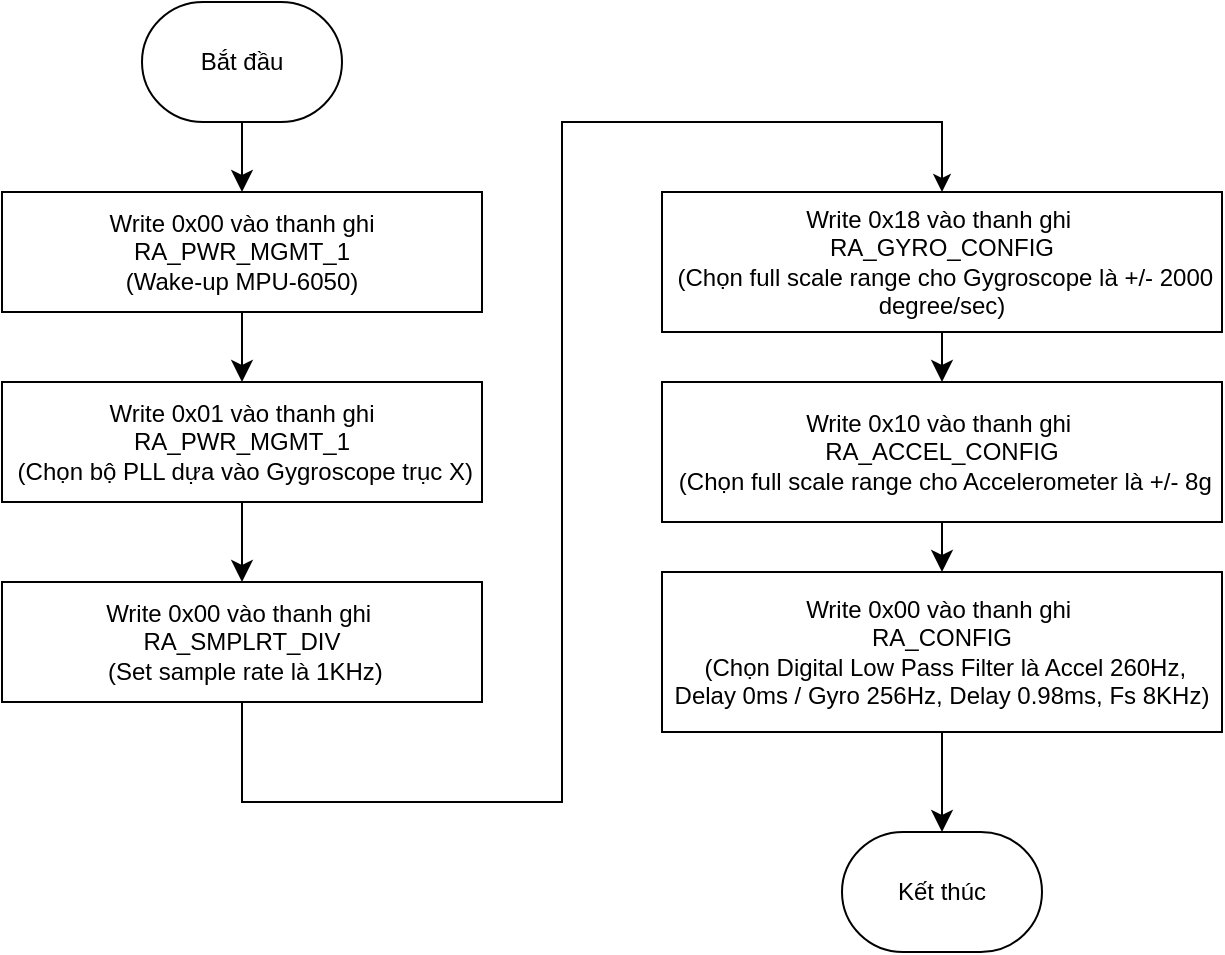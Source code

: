 <mxfile version="24.6.4" type="device" pages="12">
  <diagram id="C5RBs43oDa-KdzZeNtuy" name="Init">
    <mxGraphModel dx="1102" dy="613" grid="1" gridSize="10" guides="1" tooltips="1" connect="1" arrows="1" fold="1" page="1" pageScale="1" pageWidth="827" pageHeight="1169" math="0" shadow="0">
      <root>
        <mxCell id="WIyWlLk6GJQsqaUBKTNV-0" />
        <mxCell id="WIyWlLk6GJQsqaUBKTNV-1" parent="WIyWlLk6GJQsqaUBKTNV-0" />
        <mxCell id="3yw_RITJ1W6O2bSpf8cN-9" style="edgeStyle=none;curved=1;rounded=0;orthogonalLoop=1;jettySize=auto;html=1;exitX=0.5;exitY=1;exitDx=0;exitDy=0;fontSize=12;startSize=8;endSize=8;" parent="WIyWlLk6GJQsqaUBKTNV-1" target="3yw_RITJ1W6O2bSpf8cN-2" edge="1">
          <mxGeometry relative="1" as="geometry">
            <mxPoint x="220" y="120" as="sourcePoint" />
          </mxGeometry>
        </mxCell>
        <mxCell id="3yw_RITJ1W6O2bSpf8cN-10" style="edgeStyle=none;curved=1;rounded=0;orthogonalLoop=1;jettySize=auto;html=1;exitX=0.5;exitY=1;exitDx=0;exitDy=0;fontSize=12;startSize=8;endSize=8;" parent="WIyWlLk6GJQsqaUBKTNV-1" source="3yw_RITJ1W6O2bSpf8cN-2" target="3yw_RITJ1W6O2bSpf8cN-4" edge="1">
          <mxGeometry relative="1" as="geometry" />
        </mxCell>
        <mxCell id="3yw_RITJ1W6O2bSpf8cN-2" value="Write 0x00 vào thanh ghi RA_PWR_MGMT_1&lt;div&gt;(Wake-up MPU-6050)&lt;/div&gt;" style="rounded=0;whiteSpace=wrap;html=1;" parent="WIyWlLk6GJQsqaUBKTNV-1" vertex="1">
          <mxGeometry x="100" y="155" width="240" height="60" as="geometry" />
        </mxCell>
        <mxCell id="3yw_RITJ1W6O2bSpf8cN-11" style="edgeStyle=none;curved=1;rounded=0;orthogonalLoop=1;jettySize=auto;html=1;exitX=0.5;exitY=1;exitDx=0;exitDy=0;entryX=0.5;entryY=0;entryDx=0;entryDy=0;fontSize=12;startSize=8;endSize=8;" parent="WIyWlLk6GJQsqaUBKTNV-1" source="3yw_RITJ1W6O2bSpf8cN-4" target="3yw_RITJ1W6O2bSpf8cN-5" edge="1">
          <mxGeometry relative="1" as="geometry" />
        </mxCell>
        <mxCell id="3yw_RITJ1W6O2bSpf8cN-4" value="Write 0x01 vào thanh ghi RA_PWR_MGMT_1&lt;div&gt;&amp;nbsp;(Chọn bộ PLL dựa vào Gygroscope trục X)&lt;/div&gt;" style="rounded=0;whiteSpace=wrap;html=1;" parent="WIyWlLk6GJQsqaUBKTNV-1" vertex="1">
          <mxGeometry x="100" y="250" width="240" height="60" as="geometry" />
        </mxCell>
        <mxCell id="3yw_RITJ1W6O2bSpf8cN-5" value="Write 0x00 vào thanh ghi&amp;nbsp;&lt;div&gt;RA_SMPLRT_DIV&lt;div&gt;&amp;nbsp;(Set sample rate là 1KHz)&lt;/div&gt;&lt;/div&gt;" style="rounded=0;whiteSpace=wrap;html=1;" parent="WIyWlLk6GJQsqaUBKTNV-1" vertex="1">
          <mxGeometry x="100" y="350" width="240" height="60" as="geometry" />
        </mxCell>
        <mxCell id="3yw_RITJ1W6O2bSpf8cN-13" style="edgeStyle=none;curved=1;rounded=0;orthogonalLoop=1;jettySize=auto;html=1;exitX=0.5;exitY=1;exitDx=0;exitDy=0;fontSize=12;startSize=8;endSize=8;" parent="WIyWlLk6GJQsqaUBKTNV-1" source="3yw_RITJ1W6O2bSpf8cN-6" target="3yw_RITJ1W6O2bSpf8cN-7" edge="1">
          <mxGeometry relative="1" as="geometry" />
        </mxCell>
        <mxCell id="3yw_RITJ1W6O2bSpf8cN-6" value="Write 0x18 vào thanh ghi&amp;nbsp;&lt;div&gt;RA_GYRO_CONFIG&lt;div&gt;&amp;nbsp;(Chọn full scale range cho Gygroscope là +/- 2000 degree/sec)&lt;/div&gt;&lt;/div&gt;" style="rounded=0;whiteSpace=wrap;html=1;" parent="WIyWlLk6GJQsqaUBKTNV-1" vertex="1">
          <mxGeometry x="430" y="155" width="280" height="70" as="geometry" />
        </mxCell>
        <mxCell id="3yw_RITJ1W6O2bSpf8cN-14" style="edgeStyle=none;curved=1;rounded=0;orthogonalLoop=1;jettySize=auto;html=1;exitX=0.5;exitY=1;exitDx=0;exitDy=0;fontSize=12;startSize=8;endSize=8;" parent="WIyWlLk6GJQsqaUBKTNV-1" source="3yw_RITJ1W6O2bSpf8cN-7" target="3yw_RITJ1W6O2bSpf8cN-8" edge="1">
          <mxGeometry relative="1" as="geometry" />
        </mxCell>
        <mxCell id="3yw_RITJ1W6O2bSpf8cN-7" value="Write 0x10 vào thanh ghi&amp;nbsp;&lt;div&gt;RA_ACCEL_CONFIG&lt;div&gt;&amp;nbsp;(Chọn full scale range cho Accelerometer là +/- 8g&lt;/div&gt;&lt;/div&gt;" style="rounded=0;whiteSpace=wrap;html=1;" parent="WIyWlLk6GJQsqaUBKTNV-1" vertex="1">
          <mxGeometry x="430" y="250" width="280" height="70" as="geometry" />
        </mxCell>
        <mxCell id="3yw_RITJ1W6O2bSpf8cN-15" style="edgeStyle=none;curved=1;rounded=0;orthogonalLoop=1;jettySize=auto;html=1;exitX=0.5;exitY=1;exitDx=0;exitDy=0;fontSize=12;startSize=8;endSize=8;entryX=0.5;entryY=0;entryDx=0;entryDy=0;entryPerimeter=0;" parent="WIyWlLk6GJQsqaUBKTNV-1" source="3yw_RITJ1W6O2bSpf8cN-8" target="5FHDegsEn-C9-0qyCkGL-2" edge="1">
          <mxGeometry relative="1" as="geometry">
            <mxPoint x="570" y="445" as="targetPoint" />
          </mxGeometry>
        </mxCell>
        <mxCell id="3yw_RITJ1W6O2bSpf8cN-8" value="Write 0x00 vào thanh ghi&amp;nbsp;&lt;div&gt;RA_CONFIG&lt;div&gt;&amp;nbsp;(Chọn Digital Low Pass Filter là Accel 260Hz, Delay 0ms / Gyro 256Hz, Delay 0.98ms, Fs 8KHz)&lt;/div&gt;&lt;/div&gt;" style="rounded=0;whiteSpace=wrap;html=1;" parent="WIyWlLk6GJQsqaUBKTNV-1" vertex="1">
          <mxGeometry x="430" y="345" width="280" height="80" as="geometry" />
        </mxCell>
        <mxCell id="5FHDegsEn-C9-0qyCkGL-0" value="Bắt đầu" style="strokeWidth=1;html=1;shape=mxgraph.flowchart.terminator;whiteSpace=wrap;" vertex="1" parent="WIyWlLk6GJQsqaUBKTNV-1">
          <mxGeometry x="170" y="60" width="100" height="60" as="geometry" />
        </mxCell>
        <mxCell id="5FHDegsEn-C9-0qyCkGL-1" value="" style="endArrow=classic;html=1;rounded=0;exitX=0.5;exitY=1;exitDx=0;exitDy=0;entryX=0.5;entryY=0;entryDx=0;entryDy=0;" edge="1" parent="WIyWlLk6GJQsqaUBKTNV-1" source="3yw_RITJ1W6O2bSpf8cN-5" target="3yw_RITJ1W6O2bSpf8cN-6">
          <mxGeometry width="50" height="50" relative="1" as="geometry">
            <mxPoint x="370" y="440" as="sourcePoint" />
            <mxPoint x="380" y="130" as="targetPoint" />
            <Array as="points">
              <mxPoint x="220" y="460" />
              <mxPoint x="380" y="460" />
              <mxPoint x="380" y="120" />
              <mxPoint x="570" y="120" />
            </Array>
          </mxGeometry>
        </mxCell>
        <mxCell id="5FHDegsEn-C9-0qyCkGL-2" value="Kết thúc" style="strokeWidth=1;html=1;shape=mxgraph.flowchart.terminator;whiteSpace=wrap;" vertex="1" parent="WIyWlLk6GJQsqaUBKTNV-1">
          <mxGeometry x="520" y="475" width="100" height="60" as="geometry" />
        </mxCell>
      </root>
    </mxGraphModel>
  </diagram>
  <diagram id="esnAZmUv-7qqUMX8deGC" name="Getdata">
    <mxGraphModel dx="1332" dy="741" grid="0" gridSize="10" guides="1" tooltips="1" connect="1" arrows="1" fold="1" page="0" pageScale="1" pageWidth="850" pageHeight="1100" math="0" shadow="0">
      <root>
        <mxCell id="0" />
        <mxCell id="1" parent="0" />
        <mxCell id="ovesGWiVkUbvNiwRozd7-1" style="edgeStyle=none;curved=1;rounded=0;orthogonalLoop=1;jettySize=auto;html=1;exitX=0.5;exitY=1;exitDx=0;exitDy=0;fontSize=12;startSize=8;endSize=8;" parent="1" target="ovesGWiVkUbvNiwRozd7-5" edge="1">
          <mxGeometry relative="1" as="geometry">
            <mxPoint x="220" y="120.0" as="sourcePoint" />
          </mxGeometry>
        </mxCell>
        <mxCell id="ovesGWiVkUbvNiwRozd7-4" style="edgeStyle=none;curved=1;rounded=0;orthogonalLoop=1;jettySize=auto;html=1;exitX=0.5;exitY=1;exitDx=0;exitDy=0;fontSize=12;startSize=8;endSize=8;" parent="1" source="ovesGWiVkUbvNiwRozd7-5" target="ovesGWiVkUbvNiwRozd7-7" edge="1">
          <mxGeometry relative="1" as="geometry" />
        </mxCell>
        <mxCell id="ovesGWiVkUbvNiwRozd7-5" value="Đọc 14 bytes bắt đầu từ địa chỉ thanh ghi&amp;nbsp;RA_ACCEL_XOUT_H vào mảng data_org[14]" style="rounded=0;whiteSpace=wrap;html=1;" parent="1" vertex="1">
          <mxGeometry x="101" y="160" width="236" height="60" as="geometry" />
        </mxCell>
        <mxCell id="ovesGWiVkUbvNiwRozd7-6" style="edgeStyle=none;curved=1;rounded=0;orthogonalLoop=1;jettySize=auto;html=1;exitX=0.5;exitY=1;exitDx=0;exitDy=0;entryX=0.5;entryY=0;entryDx=0;entryDy=0;fontSize=12;startSize=8;endSize=8;" parent="1" source="ovesGWiVkUbvNiwRozd7-7" target="ovesGWiVkUbvNiwRozd7-9" edge="1">
          <mxGeometry relative="1" as="geometry" />
        </mxCell>
        <mxCell id="ovesGWiVkUbvNiwRozd7-7" value="&lt;div&gt;&amp;nbsp; &amp;nbsp;AcX = data_org[0] &amp;lt;&amp;lt; 8 | data_org[1]&amp;nbsp; &amp;nbsp; &amp;nbsp;&amp;nbsp;&lt;/div&gt;&lt;div&gt;&amp;nbsp; &amp;nbsp;AcY = data_org[2] &amp;lt;&amp;lt; 8 | data_org[3]&amp;nbsp; &amp;nbsp; &amp;nbsp;&amp;nbsp;&lt;/div&gt;&lt;div&gt;&amp;nbsp; &amp;nbsp;AcZ = data_org[4] &amp;lt;&amp;lt; 8 | data_org[5]&amp;nbsp; &amp;nbsp; &amp;nbsp;&amp;nbsp;&lt;/div&gt;&lt;div&gt;&amp;nbsp; &amp;nbsp;Tmp = data_org[6] &amp;lt;&amp;lt; 8 | data_org[7]&amp;nbsp; &amp;nbsp; &amp;nbsp;&amp;nbsp;&lt;/div&gt;&lt;div&gt;&amp;nbsp; &amp;nbsp;GyX = data_org[8] &amp;lt;&amp;lt; 8 | data_org[9]&amp;nbsp; &amp;nbsp; &amp;nbsp;&amp;nbsp;&lt;/div&gt;&lt;div&gt;&amp;nbsp; &amp;nbsp; GyY = data_org[10] &amp;lt;&amp;lt; 8 | data_org[11]&amp;nbsp; &amp;nbsp;&amp;nbsp;&lt;/div&gt;&lt;div&gt;&amp;nbsp;GyZ = data_org[12] &amp;lt;&amp;lt; 8 | data_org[13]&lt;/div&gt;" style="rounded=0;whiteSpace=wrap;html=1;" parent="1" vertex="1">
          <mxGeometry x="99" y="254" width="240" height="124" as="geometry" />
        </mxCell>
        <mxCell id="ovesGWiVkUbvNiwRozd7-8" style="edgeStyle=none;curved=1;rounded=0;orthogonalLoop=1;jettySize=auto;html=1;exitX=0.5;exitY=1;exitDx=0;exitDy=0;entryX=0.5;entryY=0;entryDx=0;entryDy=0;fontSize=12;startSize=8;endSize=8;" parent="1" source="ovesGWiVkUbvNiwRozd7-9" target="ovesGWiVkUbvNiwRozd7-11" edge="1">
          <mxGeometry relative="1" as="geometry" />
        </mxCell>
        <mxCell id="ovesGWiVkUbvNiwRozd7-9" value="&lt;div&gt;&amp;nbsp; &amp;nbsp; axg&amp;nbsp; = AcX - MPU6050_AXOFFSET / MPU6050_AXGAIN&lt;/div&gt;&lt;div&gt;&amp;nbsp; &amp;nbsp; ayg&amp;nbsp; = AcY - MPU6050_AYOFFSET / MPU6050_AYGAIN&lt;/div&gt;&lt;div&gt;&amp;nbsp; &amp;nbsp; azg&amp;nbsp; = AcZ - MPU6050_AZOFFSET / MPU6050_AZGAIN&lt;/div&gt;" style="rounded=0;whiteSpace=wrap;html=1;" parent="1" vertex="1">
          <mxGeometry x="24" y="412" width="390" height="71" as="geometry" />
        </mxCell>
        <mxCell id="ovesGWiVkUbvNiwRozd7-11" value="&lt;div&gt;gxrs = GyX - MPU6050_GXOFFSET / MPU6050_GXGAIN * Pi / 180&lt;/div&gt;&lt;div&gt;gyrs = GyY - MPU6050_GYOFFSET / MPU6050_GYGAIN * Pi / 180&lt;/div&gt;&lt;div&gt;gzrs = GyZ - MPU6050_GZOFFSET / MPU6050_GZGAIN * Pi / 180&lt;/div&gt;" style="rounded=0;whiteSpace=wrap;html=1;" parent="1" vertex="1">
          <mxGeometry x="23" y="531" width="392" height="65" as="geometry" />
        </mxCell>
        <mxCell id="ovesGWiVkUbvNiwRozd7-14" style="edgeStyle=none;curved=1;rounded=0;orthogonalLoop=1;jettySize=auto;html=1;exitX=0.5;exitY=1;exitDx=0;exitDy=0;fontSize=12;startSize=8;endSize=8;" parent="1" source="iBpkdpVCAjamKEGEvj0O-2" edge="1">
          <mxGeometry relative="1" as="geometry">
            <mxPoint x="219" y="605" as="sourcePoint" />
            <mxPoint x="219" y="666" as="targetPoint" />
          </mxGeometry>
        </mxCell>
        <mxCell id="iBpkdpVCAjamKEGEvj0O-1" value="Bắt đầu" style="strokeWidth=1;html=1;shape=mxgraph.flowchart.terminator;whiteSpace=wrap;" vertex="1" parent="1">
          <mxGeometry x="170" y="71" width="100" height="49" as="geometry" />
        </mxCell>
        <mxCell id="iBpkdpVCAjamKEGEvj0O-3" value="" style="edgeStyle=none;curved=1;rounded=0;orthogonalLoop=1;jettySize=auto;html=1;exitX=0.5;exitY=1;exitDx=0;exitDy=0;fontSize=12;startSize=8;endSize=8;" edge="1" parent="1" source="ovesGWiVkUbvNiwRozd7-11" target="iBpkdpVCAjamKEGEvj0O-2">
          <mxGeometry relative="1" as="geometry">
            <mxPoint x="219" y="596" as="sourcePoint" />
            <mxPoint x="219" y="666" as="targetPoint" />
          </mxGeometry>
        </mxCell>
        <mxCell id="iBpkdpVCAjamKEGEvj0O-2" value="Kết thúc" style="strokeWidth=1;html=1;shape=mxgraph.flowchart.terminator;whiteSpace=wrap;" vertex="1" parent="1">
          <mxGeometry x="170" y="637" width="100" height="49" as="geometry" />
        </mxCell>
      </root>
    </mxGraphModel>
  </diagram>
  <diagram id="KYo6LUeHqrNgvn_Tj6U5" name="Calib">
    <mxGraphModel dx="1332" dy="1141" grid="0" gridSize="10" guides="1" tooltips="1" connect="1" arrows="1" fold="1" page="0" pageScale="1" pageWidth="850" pageHeight="1100" math="0" shadow="0">
      <root>
        <mxCell id="0" />
        <mxCell id="1" parent="0" />
        <mxCell id="Dg-iqJoPNdN01AEMQnEY-18" style="edgeStyle=none;curved=1;rounded=0;orthogonalLoop=1;jettySize=auto;html=1;exitX=0.5;exitY=1;exitDx=0;exitDy=0;fontSize=12;startSize=8;endSize=8;entryX=0.5;entryY=0;entryDx=0;entryDy=0;" parent="1" source="fCAIvU_k-qc_kIhA8phY-1" target="yBZVTIfmV_jRZj0MzwIs-1" edge="1">
          <mxGeometry relative="1" as="geometry">
            <mxPoint x="217.5" y="-108" as="targetPoint" />
            <mxPoint x="216.5" y="-140" as="sourcePoint" />
          </mxGeometry>
        </mxCell>
        <mxCell id="Dg-iqJoPNdN01AEMQnEY-19" style="edgeStyle=none;curved=1;rounded=0;orthogonalLoop=1;jettySize=auto;html=1;entryX=0.5;entryY=0;entryDx=0;entryDy=0;fontSize=12;startSize=8;endSize=8;exitX=0.491;exitY=0.963;exitDx=0;exitDy=0;exitPerimeter=0;" parent="1" source="yBZVTIfmV_jRZj0MzwIs-1" target="Dg-iqJoPNdN01AEMQnEY-13" edge="1">
          <mxGeometry relative="1" as="geometry">
            <mxPoint x="217" y="-56" as="sourcePoint" />
          </mxGeometry>
        </mxCell>
        <mxCell id="Dg-iqJoPNdN01AEMQnEY-32" style="edgeStyle=none;curved=1;rounded=0;orthogonalLoop=1;jettySize=auto;html=1;exitX=0.5;exitY=1;exitDx=0;exitDy=0;entryX=0.5;entryY=0;entryDx=0;entryDy=0;fontSize=12;startSize=8;endSize=8;" parent="1" source="Dg-iqJoPNdN01AEMQnEY-13" target="Dg-iqJoPNdN01AEMQnEY-29" edge="1">
          <mxGeometry relative="1" as="geometry" />
        </mxCell>
        <mxCell id="Dg-iqJoPNdN01AEMQnEY-35" style="edgeStyle=none;curved=0;rounded=0;orthogonalLoop=1;jettySize=auto;html=1;exitX=1;exitY=0.5;exitDx=0;exitDy=0;entryX=0.5;entryY=0;entryDx=0;entryDy=0;fontSize=12;startSize=8;endSize=8;" parent="1" source="Dg-iqJoPNdN01AEMQnEY-13" target="Dg-iqJoPNdN01AEMQnEY-15" edge="1">
          <mxGeometry relative="1" as="geometry">
            <Array as="points">
              <mxPoint x="468" y="31" />
            </Array>
          </mxGeometry>
        </mxCell>
        <mxCell id="Dg-iqJoPNdN01AEMQnEY-13" value="Nếu i &amp;lt; 2000" style="rhombus;whiteSpace=wrap;html=1;" parent="1" vertex="1">
          <mxGeometry x="112" y="-14" width="210" height="89" as="geometry" />
        </mxCell>
        <mxCell id="Dg-iqJoPNdN01AEMQnEY-21" style="edgeStyle=none;curved=1;rounded=0;orthogonalLoop=1;jettySize=auto;html=1;exitX=0.5;exitY=1;exitDx=0;exitDy=0;entryX=0.5;entryY=0;entryDx=0;entryDy=0;fontSize=12;startSize=8;endSize=8;" parent="1" source="Dg-iqJoPNdN01AEMQnEY-15" target="Dg-iqJoPNdN01AEMQnEY-16" edge="1">
          <mxGeometry relative="1" as="geometry" />
        </mxCell>
        <mxCell id="Dg-iqJoPNdN01AEMQnEY-15" value="Đọc giá trị Accel và Gygro vào các biến&lt;div&gt;&amp;nbsp;AcX, AcY, AcZ, GyX, GyY, GyZ&lt;/div&gt;" style="rounded=0;whiteSpace=wrap;html=1;" parent="1" vertex="1">
          <mxGeometry x="353" y="64" width="230" height="60" as="geometry" />
        </mxCell>
        <mxCell id="Dg-iqJoPNdN01AEMQnEY-22" style="edgeStyle=none;curved=1;rounded=0;orthogonalLoop=1;jettySize=auto;html=1;exitX=0.5;exitY=1;exitDx=0;exitDy=0;fontSize=12;startSize=8;endSize=8;" parent="1" source="Dg-iqJoPNdN01AEMQnEY-16" target="Dg-iqJoPNdN01AEMQnEY-17" edge="1">
          <mxGeometry relative="1" as="geometry" />
        </mxCell>
        <mxCell id="Dg-iqJoPNdN01AEMQnEY-16" value="&lt;div&gt;Cal_AcX += AcX&lt;/div&gt;&lt;div&gt;Cal_AcY += AcY&lt;/div&gt;&lt;div&gt;Cal_AcZ += AcZ&lt;/div&gt;&lt;div&gt;Cal_GyX += GyX&lt;/div&gt;&lt;div&gt;Cal_GyY += GyY&lt;/div&gt;&lt;div&gt;Cal_GyZ += GyZ&lt;/div&gt;" style="rounded=0;whiteSpace=wrap;html=1;" parent="1" vertex="1">
          <mxGeometry x="399.5" y="157" width="137" height="110" as="geometry" />
        </mxCell>
        <mxCell id="Dg-iqJoPNdN01AEMQnEY-17" value="Chờ 10 ms&lt;div&gt;i++&lt;/div&gt;" style="rounded=0;whiteSpace=wrap;html=1;" parent="1" vertex="1">
          <mxGeometry x="408" y="319" width="120" height="50" as="geometry" />
        </mxCell>
        <mxCell id="Dg-iqJoPNdN01AEMQnEY-29" value="&lt;div&gt;Cal_AcX = Cal_AcX / 2000&lt;/div&gt;&lt;div&gt;Cal_AcY = Cal_AcY / 2000&lt;/div&gt;&lt;div&gt;Cal_AcZ = Cal_AcZ / 2000&lt;/div&gt;&lt;div&gt;Cal_GyX = Cal_GyX / 2000&lt;/div&gt;&lt;div&gt;Cal_GyY = Cal_GyY / 2000&lt;/div&gt;&lt;div&gt;Cal_GyZ = Cal_GyZ / 2000&lt;/div&gt;" style="rounded=0;whiteSpace=wrap;html=1;" parent="1" vertex="1">
          <mxGeometry x="123" y="124" width="187" height="125" as="geometry" />
        </mxCell>
        <mxCell id="Dg-iqJoPNdN01AEMQnEY-34" style="edgeStyle=none;curved=1;rounded=0;orthogonalLoop=1;jettySize=auto;html=1;exitX=0.509;exitY=0.987;exitDx=0;exitDy=0;fontSize=12;startSize=8;endSize=8;exitPerimeter=0;" parent="1" source="fCAIvU_k-qc_kIhA8phY-4" edge="1">
          <mxGeometry relative="1" as="geometry">
            <mxPoint x="216.818" y="341.311" as="sourcePoint" />
            <mxPoint x="217.102" y="382" as="targetPoint" />
          </mxGeometry>
        </mxCell>
        <mxCell id="Dg-iqJoPNdN01AEMQnEY-39" value="&lt;font style=&quot;font-size: 12px;&quot;&gt;Đúng&lt;/font&gt;" style="text;html=1;align=center;verticalAlign=middle;whiteSpace=wrap;rounded=0;fontSize=16;" parent="1" vertex="1">
          <mxGeometry x="319" y="2" width="60" height="30" as="geometry" />
        </mxCell>
        <mxCell id="Dg-iqJoPNdN01AEMQnEY-40" value="&lt;font style=&quot;font-size: 12px;&quot;&gt;Sai&lt;/font&gt;" style="text;html=1;align=center;verticalAlign=middle;whiteSpace=wrap;rounded=0;fontSize=16;" parent="1" vertex="1">
          <mxGeometry x="170" y="79" width="60" height="30" as="geometry" />
        </mxCell>
        <mxCell id="fCAIvU_k-qc_kIhA8phY-1" value="Bắt đầu" style="strokeWidth=1;html=1;shape=mxgraph.flowchart.terminator;whiteSpace=wrap;" vertex="1" parent="1">
          <mxGeometry x="167.5" y="-179" width="100" height="45" as="geometry" />
        </mxCell>
        <mxCell id="fCAIvU_k-qc_kIhA8phY-3" value="" style="endArrow=classic;html=1;rounded=0;exitX=0.5;exitY=1;exitDx=0;exitDy=0;" edge="1" parent="1" source="Dg-iqJoPNdN01AEMQnEY-17">
          <mxGeometry width="50" height="50" relative="1" as="geometry">
            <mxPoint x="371" y="136" as="sourcePoint" />
            <mxPoint x="214" y="-41" as="targetPoint" />
            <Array as="points">
              <mxPoint x="468" y="404" />
              <mxPoint x="627" y="404" />
              <mxPoint x="627" y="-41" />
            </Array>
          </mxGeometry>
        </mxCell>
        <mxCell id="fCAIvU_k-qc_kIhA8phY-6" value="" style="edgeStyle=none;curved=1;rounded=0;orthogonalLoop=1;jettySize=auto;html=1;exitX=0.5;exitY=1;exitDx=0;exitDy=0;entryX=0.508;entryY=0.006;entryDx=0;entryDy=0;fontSize=12;startSize=8;endSize=8;entryPerimeter=0;" edge="1" parent="1" source="Dg-iqJoPNdN01AEMQnEY-29" target="fCAIvU_k-qc_kIhA8phY-4">
          <mxGeometry relative="1" as="geometry">
            <mxPoint x="217" y="249" as="sourcePoint" />
            <mxPoint x="216.616" y="289.318" as="targetPoint" />
          </mxGeometry>
        </mxCell>
        <mxCell id="fCAIvU_k-qc_kIhA8phY-4" value="&lt;div&gt;Gửi qua UART các giá trị&amp;nbsp;&lt;/div&gt;&lt;div&gt;Cal_AcX, Cal_AcY, Cal_AcZ,&amp;nbsp;&lt;/div&gt;&lt;div&gt;Cal_GyX, Cal_GyY, Cal_GyZ&lt;/div&gt;" style="rounded=0;whiteSpace=wrap;html=1;" vertex="1" parent="1">
          <mxGeometry x="115" y="282" width="199" height="60" as="geometry" />
        </mxCell>
        <mxCell id="fCAIvU_k-qc_kIhA8phY-8" value="Kết thúc" style="strokeWidth=1;html=1;shape=mxgraph.flowchart.terminator;whiteSpace=wrap;" vertex="1" parent="1">
          <mxGeometry x="167" y="383" width="100" height="45" as="geometry" />
        </mxCell>
        <mxCell id="yBZVTIfmV_jRZj0MzwIs-1" value="i = 0" style="rounded=0;whiteSpace=wrap;html=1;" vertex="1" parent="1">
          <mxGeometry x="157.5" y="-105" width="120" height="38" as="geometry" />
        </mxCell>
      </root>
    </mxGraphModel>
  </diagram>
  <diagram id="Ac-er1mG33xNGqlUVVIk" name="Init_marg">
    <mxGraphModel dx="913" dy="508" grid="1" gridSize="10" guides="1" tooltips="1" connect="1" arrows="1" fold="1" page="1" pageScale="1" pageWidth="850" pageHeight="1100" math="0" shadow="0">
      <root>
        <mxCell id="0" />
        <mxCell id="1" parent="0" />
        <mxCell id="uTAW4BxdVsqtWZfftyvm-1" style="edgeStyle=none;curved=1;rounded=0;orthogonalLoop=1;jettySize=auto;html=1;exitX=0.5;exitY=1;exitDx=0;exitDy=0;fontSize=12;startSize=8;endSize=8;" parent="1" target="uTAW4BxdVsqtWZfftyvm-5" edge="1">
          <mxGeometry relative="1" as="geometry">
            <mxPoint x="220" y="120" as="sourcePoint" />
          </mxGeometry>
        </mxCell>
        <mxCell id="uTAW4BxdVsqtWZfftyvm-4" style="edgeStyle=none;curved=1;rounded=0;orthogonalLoop=1;jettySize=auto;html=1;exitX=0.5;exitY=1;exitDx=0;exitDy=0;fontSize=12;startSize=8;endSize=8;" parent="1" source="uTAW4BxdVsqtWZfftyvm-5" target="uTAW4BxdVsqtWZfftyvm-7" edge="1">
          <mxGeometry relative="1" as="geometry" />
        </mxCell>
        <mxCell id="uTAW4BxdVsqtWZfftyvm-5" value="Write 0b00100000 vào thanh ghi&amp;nbsp;REG_CONFIG_B&amp;nbsp;&lt;div&gt;(Chọn sensor field range là +/- 1,3 Ga)&lt;/div&gt;" style="rounded=0;whiteSpace=wrap;html=1;" parent="1" vertex="1">
          <mxGeometry x="100" y="160" width="240" height="60" as="geometry" />
        </mxCell>
        <mxCell id="uTAW4BxdVsqtWZfftyvm-6" style="edgeStyle=none;curved=1;rounded=0;orthogonalLoop=1;jettySize=auto;html=1;exitX=0.5;exitY=1;exitDx=0;exitDy=0;entryX=0.5;entryY=0;entryDx=0;entryDy=0;fontSize=12;startSize=8;endSize=8;" parent="1" source="uTAW4BxdVsqtWZfftyvm-7" target="uTAW4BxdVsqtWZfftyvm-9" edge="1">
          <mxGeometry relative="1" as="geometry" />
        </mxCell>
        <mxCell id="uTAW4BxdVsqtWZfftyvm-7" value="Write 0x00 vào thành ghi REG_MODE&lt;div&gt;&amp;nbsp;(Chọn mode hoạt động là Continous)&lt;/div&gt;" style="rounded=0;whiteSpace=wrap;html=1;" parent="1" vertex="1">
          <mxGeometry x="100" y="250" width="240" height="60" as="geometry" />
        </mxCell>
        <mxCell id="uTAW4BxdVsqtWZfftyvm-16" style="edgeStyle=orthogonalEdgeStyle;rounded=0;orthogonalLoop=1;jettySize=auto;html=1;exitX=0.5;exitY=1;exitDx=0;exitDy=0;" parent="1" source="uTAW4BxdVsqtWZfftyvm-9" edge="1">
          <mxGeometry relative="1" as="geometry">
            <mxPoint x="220" y="450" as="targetPoint" />
          </mxGeometry>
        </mxCell>
        <mxCell id="uTAW4BxdVsqtWZfftyvm-9" value="Write 0b00011011 vào thanh ghi REG_CONFIG_A&lt;div&gt;(Chọn tần số lấy mẫu là 75 Hz và sample averaged là 1)&lt;/div&gt;" style="rounded=0;whiteSpace=wrap;html=1;" parent="1" vertex="1">
          <mxGeometry x="100" y="350" width="240" height="70" as="geometry" />
        </mxCell>
        <mxCell id="Trh2MyJ2z-oyCXhjRHES-1" value="Bắt đầu" style="strokeWidth=1;html=1;shape=mxgraph.flowchart.terminator;whiteSpace=wrap;" vertex="1" parent="1">
          <mxGeometry x="170" y="80" width="100" height="45" as="geometry" />
        </mxCell>
        <mxCell id="Trh2MyJ2z-oyCXhjRHES-2" value="Kết thúc" style="strokeWidth=1;html=1;shape=mxgraph.flowchart.terminator;whiteSpace=wrap;" vertex="1" parent="1">
          <mxGeometry x="170" y="450" width="100" height="45" as="geometry" />
        </mxCell>
      </root>
    </mxGraphModel>
  </diagram>
  <diagram id="ZFuNJfE0vAIa6r_Tn1ib" name="Get_data_marg">
    <mxGraphModel dx="1598" dy="889" grid="1" gridSize="10" guides="1" tooltips="1" connect="1" arrows="1" fold="1" page="1" pageScale="1" pageWidth="850" pageHeight="1100" math="0" shadow="0">
      <root>
        <mxCell id="0" />
        <mxCell id="1" parent="0" />
        <mxCell id="dX-fYDBU0x4TLPcf79Yr-1" style="edgeStyle=none;curved=1;rounded=0;orthogonalLoop=1;jettySize=auto;html=1;exitX=0.5;exitY=1;exitDx=0;exitDy=0;fontSize=12;startSize=8;endSize=8;" parent="1" source="IfaLNY8DkCfd_lpQaNxr-1" target="dX-fYDBU0x4TLPcf79Yr-5" edge="1">
          <mxGeometry relative="1" as="geometry">
            <mxPoint x="169" y="110" as="sourcePoint" />
          </mxGeometry>
        </mxCell>
        <mxCell id="dX-fYDBU0x4TLPcf79Yr-4" style="edgeStyle=none;curved=1;rounded=0;orthogonalLoop=1;jettySize=auto;html=1;exitX=0.5;exitY=1;exitDx=0;exitDy=0;fontSize=12;startSize=8;endSize=8;" parent="1" source="dX-fYDBU0x4TLPcf79Yr-5" target="dX-fYDBU0x4TLPcf79Yr-7" edge="1">
          <mxGeometry relative="1" as="geometry" />
        </mxCell>
        <mxCell id="dX-fYDBU0x4TLPcf79Yr-5" value="Đọc 6 bytes bắt đầu từ địa chỉ thanh ghi&amp;nbsp;REG_OUT_X_M vào mảng marg_data[6]" style="rounded=0;whiteSpace=wrap;html=1;" parent="1" vertex="1">
          <mxGeometry x="57" y="150" width="220" height="60" as="geometry" />
        </mxCell>
        <mxCell id="dX-fYDBU0x4TLPcf79Yr-6" style="edgeStyle=none;curved=1;rounded=0;orthogonalLoop=1;jettySize=auto;html=1;exitX=0.5;exitY=1;exitDx=0;exitDy=0;entryX=0.5;entryY=0;entryDx=0;entryDy=0;fontSize=12;startSize=8;endSize=8;" parent="1" source="dX-fYDBU0x4TLPcf79Yr-7" target="dX-fYDBU0x4TLPcf79Yr-9" edge="1">
          <mxGeometry relative="1" as="geometry">
            <mxPoint x="168.0" y="350" as="sourcePoint" />
          </mxGeometry>
        </mxCell>
        <mxCell id="dX-fYDBU0x4TLPcf79Yr-7" value="&lt;div&gt;MaX = marg_data[0] &amp;lt;&amp;lt; 8 | marg_data[1]&lt;/div&gt;&lt;div&gt;&lt;span style=&quot;background-color: initial;&quot;&gt;MaY = marg_data[2] &amp;lt;&amp;lt; 8 | marg_data[3]&amp;nbsp;&lt;/span&gt;&lt;/div&gt;&lt;div&gt;&lt;span style=&quot;background-color: initial;&quot;&gt;MaZ = marg_data[4] &amp;lt;&amp;lt; 8 | marg_data[5]&lt;/span&gt;&lt;/div&gt;&lt;div&gt;&lt;span style=&quot;background-color: initial;&quot;&gt;ma_tmp[3] = {MaX, MaY, MaZ}&lt;/span&gt;&lt;/div&gt;" style="rounded=0;whiteSpace=wrap;html=1;" parent="1" vertex="1">
          <mxGeometry x="55" y="260" width="226" height="80" as="geometry" />
        </mxCell>
        <mxCell id="dX-fYDBU0x4TLPcf79Yr-15" style="edgeStyle=orthogonalEdgeStyle;rounded=0;orthogonalLoop=1;jettySize=auto;html=1;exitX=0.5;exitY=1;exitDx=0;exitDy=0;entryX=0.48;entryY=0.023;entryDx=0;entryDy=0;entryPerimeter=0;" parent="1" source="dX-fYDBU0x4TLPcf79Yr-9" target="dX-fYDBU0x4TLPcf79Yr-12" edge="1">
          <mxGeometry relative="1" as="geometry">
            <mxPoint x="167" y="500" as="targetPoint" />
          </mxGeometry>
        </mxCell>
        <mxCell id="dX-fYDBU0x4TLPcf79Yr-9" value="i = 0&lt;div&gt;ma_calib[3] = {0}&lt;/div&gt;" style="rounded=0;whiteSpace=wrap;html=1;" parent="1" vertex="1">
          <mxGeometry x="63" y="382" width="210" height="38" as="geometry" />
        </mxCell>
        <mxCell id="dX-fYDBU0x4TLPcf79Yr-16" style="edgeStyle=orthogonalEdgeStyle;rounded=0;orthogonalLoop=1;jettySize=auto;html=1;exitX=0.5;exitY=1;exitDx=0;exitDy=0;entryX=0.5;entryY=0;entryDx=0;entryDy=0;" parent="1" source="dX-fYDBU0x4TLPcf79Yr-12" target="dX-fYDBU0x4TLPcf79Yr-13" edge="1">
          <mxGeometry relative="1" as="geometry" />
        </mxCell>
        <mxCell id="dX-fYDBU0x4TLPcf79Yr-12" value="ma_tmp[i] -= calib_array_b[i]" style="rounded=0;whiteSpace=wrap;html=1;" parent="1" vertex="1">
          <mxGeometry x="67" y="485" width="210" height="40" as="geometry" />
        </mxCell>
        <mxCell id="dX-fYDBU0x4TLPcf79Yr-20" style="edgeStyle=orthogonalEdgeStyle;rounded=0;orthogonalLoop=1;jettySize=auto;html=1;exitX=0.5;exitY=1;exitDx=0;exitDy=0;entryX=0.5;entryY=0;entryDx=0;entryDy=0;" parent="1" source="dX-fYDBU0x4TLPcf79Yr-13" target="dX-fYDBU0x4TLPcf79Yr-19" edge="1">
          <mxGeometry relative="1" as="geometry" />
        </mxCell>
        <mxCell id="dX-fYDBU0x4TLPcf79Yr-13" value="i++" style="rounded=0;whiteSpace=wrap;html=1;" parent="1" vertex="1">
          <mxGeometry x="107" y="560" width="120" height="40" as="geometry" />
        </mxCell>
        <mxCell id="dX-fYDBU0x4TLPcf79Yr-18" value="" style="endArrow=classic;html=1;rounded=0;exitX=1;exitY=0.5;exitDx=0;exitDy=0;" parent="1" source="dX-fYDBU0x4TLPcf79Yr-19" edge="1">
          <mxGeometry width="50" height="50" relative="1" as="geometry">
            <mxPoint x="162" y="520" as="sourcePoint" />
            <mxPoint x="167" y="460" as="targetPoint" />
            <Array as="points">
              <mxPoint x="322" y="660" />
              <mxPoint x="322" y="460" />
            </Array>
          </mxGeometry>
        </mxCell>
        <mxCell id="dX-fYDBU0x4TLPcf79Yr-19" value="Nếu i &amp;lt; 3" style="rhombus;whiteSpace=wrap;html=1;" parent="1" vertex="1">
          <mxGeometry x="112" y="630" width="110" height="60" as="geometry" />
        </mxCell>
        <mxCell id="dX-fYDBU0x4TLPcf79Yr-21" value="Đúng" style="text;html=1;align=center;verticalAlign=middle;whiteSpace=wrap;rounded=0;" parent="1" vertex="1">
          <mxGeometry x="212" y="630" width="60" height="30" as="geometry" />
        </mxCell>
        <mxCell id="dX-fYDBU0x4TLPcf79Yr-22" value="Sai" style="text;html=1;align=center;verticalAlign=middle;whiteSpace=wrap;rounded=0;" parent="1" vertex="1">
          <mxGeometry x="182" y="680" width="48" height="20" as="geometry" />
        </mxCell>
        <mxCell id="dX-fYDBU0x4TLPcf79Yr-39" style="edgeStyle=orthogonalEdgeStyle;rounded=0;orthogonalLoop=1;jettySize=auto;html=1;exitX=0.5;exitY=1;exitDx=0;exitDy=0;entryX=0.5;entryY=0;entryDx=0;entryDy=0;" parent="1" source="dX-fYDBU0x4TLPcf79Yr-23" target="dX-fYDBU0x4TLPcf79Yr-38" edge="1">
          <mxGeometry relative="1" as="geometry" />
        </mxCell>
        <mxCell id="dX-fYDBU0x4TLPcf79Yr-23" value="tmp_value = 0, j = 0" style="rounded=0;whiteSpace=wrap;html=1;" parent="1" vertex="1">
          <mxGeometry x="440" y="100" width="170" height="30" as="geometry" />
        </mxCell>
        <mxCell id="dX-fYDBU0x4TLPcf79Yr-32" style="edgeStyle=orthogonalEdgeStyle;rounded=0;orthogonalLoop=1;jettySize=auto;html=1;exitX=0.5;exitY=1;exitDx=0;exitDy=0;entryX=0.5;entryY=0;entryDx=0;entryDy=0;" parent="1" source="dX-fYDBU0x4TLPcf79Yr-24" target="dX-fYDBU0x4TLPcf79Yr-27" edge="1">
          <mxGeometry relative="1" as="geometry" />
        </mxCell>
        <mxCell id="dX-fYDBU0x4TLPcf79Yr-24" value="tmp_value += calib_array_a[j, k] * ma_tmp" style="rounded=0;whiteSpace=wrap;html=1;" parent="1" vertex="1">
          <mxGeometry x="405" y="220" width="250" height="40" as="geometry" />
        </mxCell>
        <mxCell id="dX-fYDBU0x4TLPcf79Yr-37" style="edgeStyle=orthogonalEdgeStyle;rounded=0;orthogonalLoop=1;jettySize=auto;html=1;exitX=0.5;exitY=1;exitDx=0;exitDy=0;entryX=0.5;entryY=0;entryDx=0;entryDy=0;" parent="1" source="dX-fYDBU0x4TLPcf79Yr-25" target="dX-fYDBU0x4TLPcf79Yr-36" edge="1">
          <mxGeometry relative="1" as="geometry" />
        </mxCell>
        <mxCell id="dX-fYDBU0x4TLPcf79Yr-25" value="Nếu k &amp;lt; 3" style="rhombus;whiteSpace=wrap;html=1;" parent="1" vertex="1">
          <mxGeometry x="475.5" y="350" width="110" height="50" as="geometry" />
        </mxCell>
        <mxCell id="dX-fYDBU0x4TLPcf79Yr-33" style="edgeStyle=orthogonalEdgeStyle;rounded=0;orthogonalLoop=1;jettySize=auto;html=1;exitX=0.5;exitY=1;exitDx=0;exitDy=0;entryX=0.5;entryY=0;entryDx=0;entryDy=0;" parent="1" source="dX-fYDBU0x4TLPcf79Yr-27" target="dX-fYDBU0x4TLPcf79Yr-25" edge="1">
          <mxGeometry relative="1" as="geometry" />
        </mxCell>
        <mxCell id="dX-fYDBU0x4TLPcf79Yr-27" value="k++" style="rounded=0;whiteSpace=wrap;html=1;" parent="1" vertex="1">
          <mxGeometry x="484" y="290" width="92" height="30" as="geometry" />
        </mxCell>
        <mxCell id="dX-fYDBU0x4TLPcf79Yr-35" value="" style="endArrow=classic;html=1;rounded=0;exitX=1;exitY=0.5;exitDx=0;exitDy=0;" parent="1" source="dX-fYDBU0x4TLPcf79Yr-25" edge="1">
          <mxGeometry width="50" height="50" relative="1" as="geometry">
            <mxPoint x="582" y="320" as="sourcePoint" />
            <mxPoint x="522" y="150" as="targetPoint" />
            <Array as="points">
              <mxPoint x="690" y="375" />
              <mxPoint x="692" y="150" />
            </Array>
          </mxGeometry>
        </mxCell>
        <mxCell id="dX-fYDBU0x4TLPcf79Yr-43" style="edgeStyle=orthogonalEdgeStyle;rounded=0;orthogonalLoop=1;jettySize=auto;html=1;exitX=0.5;exitY=1;exitDx=0;exitDy=0;entryX=0.5;entryY=0;entryDx=0;entryDy=0;" parent="1" source="dX-fYDBU0x4TLPcf79Yr-36" target="dX-fYDBU0x4TLPcf79Yr-41" edge="1">
          <mxGeometry relative="1" as="geometry" />
        </mxCell>
        <mxCell id="dX-fYDBU0x4TLPcf79Yr-36" value="ma_calib[j] = tmp_value&lt;div&gt;j++&lt;/div&gt;" style="rounded=0;whiteSpace=wrap;html=1;" parent="1" vertex="1">
          <mxGeometry x="450" y="430" width="160" height="40" as="geometry" />
        </mxCell>
        <mxCell id="dX-fYDBU0x4TLPcf79Yr-38" value="k = 0" style="rounded=0;whiteSpace=wrap;html=1;" parent="1" vertex="1">
          <mxGeometry x="454" y="160" width="142" height="30" as="geometry" />
        </mxCell>
        <mxCell id="dX-fYDBU0x4TLPcf79Yr-40" style="edgeStyle=orthogonalEdgeStyle;rounded=0;orthogonalLoop=1;jettySize=auto;html=1;exitX=0.5;exitY=1;exitDx=0;exitDy=0;entryX=0.488;entryY=-0.075;entryDx=0;entryDy=0;entryPerimeter=0;" parent="1" source="dX-fYDBU0x4TLPcf79Yr-38" target="dX-fYDBU0x4TLPcf79Yr-24" edge="1">
          <mxGeometry relative="1" as="geometry" />
        </mxCell>
        <mxCell id="dX-fYDBU0x4TLPcf79Yr-46" style="edgeStyle=orthogonalEdgeStyle;rounded=0;orthogonalLoop=1;jettySize=auto;html=1;exitX=0.5;exitY=1;exitDx=0;exitDy=0;entryX=0.5;entryY=0;entryDx=0;entryDy=0;" parent="1" source="dX-fYDBU0x4TLPcf79Yr-41" target="dX-fYDBU0x4TLPcf79Yr-45" edge="1">
          <mxGeometry relative="1" as="geometry" />
        </mxCell>
        <mxCell id="dX-fYDBU0x4TLPcf79Yr-41" value="Nếu j &amp;lt; 3" style="rhombus;whiteSpace=wrap;html=1;" parent="1" vertex="1">
          <mxGeometry x="482.75" y="500" width="95.5" height="50" as="geometry" />
        </mxCell>
        <mxCell id="dX-fYDBU0x4TLPcf79Yr-42" value="" style="endArrow=classic;html=1;rounded=0;exitX=1;exitY=0.5;exitDx=0;exitDy=0;" parent="1" source="dX-fYDBU0x4TLPcf79Yr-41" edge="1">
          <mxGeometry width="50" height="50" relative="1" as="geometry">
            <mxPoint x="670" y="400" as="sourcePoint" />
            <mxPoint x="520" y="150" as="targetPoint" />
            <Array as="points">
              <mxPoint x="750" y="525" />
              <mxPoint x="750" y="150" />
            </Array>
          </mxGeometry>
        </mxCell>
        <mxCell id="dX-fYDBU0x4TLPcf79Yr-45" value="MaX_calib = ma_calib[0]&lt;div&gt;MaY_calib = ma_calib[1]&lt;br&gt;&lt;/div&gt;&lt;div&gt;MaZ_calib = ma_calib[2]&lt;br&gt;&lt;/div&gt;" style="rounded=0;whiteSpace=wrap;html=1;" parent="1" vertex="1">
          <mxGeometry x="445.5" y="580" width="174.5" height="60" as="geometry" />
        </mxCell>
        <mxCell id="dX-fYDBU0x4TLPcf79Yr-47" value="Đúng" style="text;html=1;align=center;verticalAlign=middle;whiteSpace=wrap;rounded=0;" parent="1" vertex="1">
          <mxGeometry x="582.75" y="500" width="34" height="15" as="geometry" />
        </mxCell>
        <mxCell id="dX-fYDBU0x4TLPcf79Yr-48" value="Đúng" style="text;html=1;align=center;verticalAlign=middle;whiteSpace=wrap;rounded=0;" parent="1" vertex="1">
          <mxGeometry x="586" y="350" width="34" height="15" as="geometry" />
        </mxCell>
        <mxCell id="dX-fYDBU0x4TLPcf79Yr-49" value="Sai" style="text;html=1;align=center;verticalAlign=middle;whiteSpace=wrap;rounded=0;" parent="1" vertex="1">
          <mxGeometry x="528" y="550" width="48" height="20" as="geometry" />
        </mxCell>
        <mxCell id="dX-fYDBU0x4TLPcf79Yr-50" value="Sai" style="text;html=1;align=center;verticalAlign=middle;whiteSpace=wrap;rounded=0;" parent="1" vertex="1">
          <mxGeometry x="528" y="402" width="48" height="20" as="geometry" />
        </mxCell>
        <mxCell id="dX-fYDBU0x4TLPcf79Yr-52" value="" style="endArrow=classic;html=1;rounded=0;exitX=0.5;exitY=1;exitDx=0;exitDy=0;entryX=0.5;entryY=0;entryDx=0;entryDy=0;" parent="1" source="dX-fYDBU0x4TLPcf79Yr-19" target="dX-fYDBU0x4TLPcf79Yr-23" edge="1">
          <mxGeometry width="50" height="50" relative="1" as="geometry">
            <mxPoint x="310" y="530" as="sourcePoint" />
            <mxPoint x="360" y="480" as="targetPoint" />
            <Array as="points">
              <mxPoint x="167" y="730" />
              <mxPoint x="360" y="730" />
              <mxPoint x="360" y="60" />
              <mxPoint x="525" y="60" />
            </Array>
          </mxGeometry>
        </mxCell>
        <mxCell id="IfaLNY8DkCfd_lpQaNxr-3" value="" style="edgeStyle=orthogonalEdgeStyle;rounded=0;orthogonalLoop=1;jettySize=auto;html=1;exitX=0.5;exitY=1;exitDx=0;exitDy=0;entryX=0.5;entryY=0;entryDx=0;entryDy=0;" edge="1" parent="1" source="dX-fYDBU0x4TLPcf79Yr-45" target="IfaLNY8DkCfd_lpQaNxr-2">
          <mxGeometry relative="1" as="geometry">
            <mxPoint x="533" y="640" as="sourcePoint" />
            <mxPoint x="532.75" y="670" as="targetPoint" />
          </mxGeometry>
        </mxCell>
        <mxCell id="IfaLNY8DkCfd_lpQaNxr-2" value="Kết thúc" style="strokeWidth=1;html=1;shape=mxgraph.flowchart.terminator;whiteSpace=wrap;" vertex="1" parent="1">
          <mxGeometry x="482.75" y="680" width="100" height="45" as="geometry" />
        </mxCell>
        <mxCell id="IfaLNY8DkCfd_lpQaNxr-1" value="Bắt đầu" style="strokeWidth=1;html=1;shape=mxgraph.flowchart.terminator;whiteSpace=wrap;" vertex="1" parent="1">
          <mxGeometry x="117" y="70" width="100" height="45" as="geometry" />
        </mxCell>
      </root>
    </mxGraphModel>
  </diagram>
  <diagram id="CwXznGMA3W79SoNKKA-I" name="Get ADC value">
    <mxGraphModel dx="1332" dy="741" grid="1" gridSize="10" guides="1" tooltips="1" connect="1" arrows="1" fold="1" page="1" pageScale="1" pageWidth="850" pageHeight="1100" math="0" shadow="0">
      <root>
        <mxCell id="0" />
        <mxCell id="1" parent="0" />
        <mxCell id="PkNSVnv4_xvJVqWzKJHD-1" style="edgeStyle=none;curved=1;rounded=0;orthogonalLoop=1;jettySize=auto;html=1;exitX=0.5;exitY=1;exitDx=0;exitDy=0;fontSize=12;startSize=8;endSize=8;" parent="1" target="PkNSVnv4_xvJVqWzKJHD-5" edge="1">
          <mxGeometry relative="1" as="geometry">
            <mxPoint x="240" y="110" as="sourcePoint" />
          </mxGeometry>
        </mxCell>
        <mxCell id="PkNSVnv4_xvJVqWzKJHD-4" style="edgeStyle=none;curved=1;rounded=0;orthogonalLoop=1;jettySize=auto;html=1;exitX=0.5;exitY=1;exitDx=0;exitDy=0;fontSize=12;startSize=8;endSize=8;" parent="1" source="PkNSVnv4_xvJVqWzKJHD-5" target="PkNSVnv4_xvJVqWzKJHD-7" edge="1">
          <mxGeometry relative="1" as="geometry" />
        </mxCell>
        <mxCell id="PkNSVnv4_xvJVqWzKJHD-5" value="Lấy trung bình giá trị của 10 mẫu ADC gần nhất và lưu vào biến adc_avr_value&lt;div&gt;adc_pre_value = 0&lt;/div&gt;" style="rounded=0;whiteSpace=wrap;html=1;" parent="1" vertex="1">
          <mxGeometry x="80" y="180" width="320" height="60" as="geometry" />
        </mxCell>
        <mxCell id="PkNSVnv4_xvJVqWzKJHD-6" style="edgeStyle=none;curved=1;rounded=0;orthogonalLoop=1;jettySize=auto;html=1;exitX=0.5;exitY=1;exitDx=0;exitDy=0;entryX=0.5;entryY=0;entryDx=0;entryDy=0;fontSize=12;startSize=8;endSize=8;" parent="1" source="PkNSVnv4_xvJVqWzKJHD-7" target="PkNSVnv4_xvJVqWzKJHD-9" edge="1">
          <mxGeometry relative="1" as="geometry" />
        </mxCell>
        <mxCell id="PkNSVnv4_xvJVqWzKJHD-7" value="&lt;div&gt;alpha = 0,3&lt;/div&gt;adc_low_pass =&amp;nbsp;alpha * adc_avr_value+ (1 - alpha) * adc_pre_value" style="rounded=0;whiteSpace=wrap;html=1;" parent="1" vertex="1">
          <mxGeometry x="80" y="270" width="320" height="70" as="geometry" />
        </mxCell>
        <mxCell id="botumKm9SZ69SR85Bt4C-2" style="edgeStyle=orthogonalEdgeStyle;rounded=0;orthogonalLoop=1;jettySize=auto;html=1;exitX=0.5;exitY=1;exitDx=0;exitDy=0;entryX=0.5;entryY=0;entryDx=0;entryDy=0;" parent="1" source="PkNSVnv4_xvJVqWzKJHD-9" target="PkNSVnv4_xvJVqWzKJHD-12" edge="1">
          <mxGeometry relative="1" as="geometry" />
        </mxCell>
        <mxCell id="PkNSVnv4_xvJVqWzKJHD-9" value="adc_pre_value = adc_low_pass&amp;nbsp;&lt;div&gt;&lt;div&gt;elbow_angle_deg = (adc_avr_value - 3093) / (-14.2f)&amp;nbsp;&lt;/div&gt;&lt;div&gt;elbow_angle_rad =&amp;nbsp; elbow_angle_deg * 0.017f&lt;/div&gt;&lt;/div&gt;" style="rounded=0;whiteSpace=wrap;html=1;" parent="1" vertex="1">
          <mxGeometry x="80" y="370" width="320" height="60" as="geometry" />
        </mxCell>
        <mxCell id="botumKm9SZ69SR85Bt4C-3" style="edgeStyle=orthogonalEdgeStyle;rounded=0;orthogonalLoop=1;jettySize=auto;html=1;exitX=0.5;exitY=1;exitDx=0;exitDy=0;entryX=0.5;entryY=0;entryDx=0;entryDy=0;" parent="1" source="PkNSVnv4_xvJVqWzKJHD-12" edge="1">
          <mxGeometry relative="1" as="geometry">
            <mxPoint x="240" y="560" as="targetPoint" />
          </mxGeometry>
        </mxCell>
        <mxCell id="PkNSVnv4_xvJVqWzKJHD-12" value="Dừng lấy dữ liệu ?" style="rhombus;whiteSpace=wrap;html=1;" parent="1" vertex="1">
          <mxGeometry x="160" y="450" width="160" height="60" as="geometry" />
        </mxCell>
        <mxCell id="3agBPeB5Ty5xEH9i_bYU-1" value="Đúng" style="text;html=1;align=center;verticalAlign=middle;whiteSpace=wrap;rounded=0;" parent="1" vertex="1">
          <mxGeometry x="240" y="510" width="48" height="20" as="geometry" />
        </mxCell>
        <mxCell id="3agBPeB5Ty5xEH9i_bYU-2" value="Sai" style="text;html=1;align=center;verticalAlign=middle;whiteSpace=wrap;rounded=0;" parent="1" vertex="1">
          <mxGeometry x="310" y="450" width="48" height="20" as="geometry" />
        </mxCell>
        <mxCell id="3agBPeB5Ty5xEH9i_bYU-3" value="" style="endArrow=classic;html=1;rounded=0;exitX=1;exitY=0.5;exitDx=0;exitDy=0;" parent="1" source="PkNSVnv4_xvJVqWzKJHD-12" edge="1">
          <mxGeometry width="50" height="50" relative="1" as="geometry">
            <mxPoint x="240" y="330" as="sourcePoint" />
            <mxPoint x="240" y="140" as="targetPoint" />
            <Array as="points">
              <mxPoint x="460" y="480" />
              <mxPoint x="460" y="140" />
            </Array>
          </mxGeometry>
        </mxCell>
        <mxCell id="tWeMXH9C55NQxw9W9MYr-1" value="Bắt đầu" style="strokeWidth=1;html=1;shape=mxgraph.flowchart.terminator;whiteSpace=wrap;" vertex="1" parent="1">
          <mxGeometry x="190" y="70" width="100" height="45" as="geometry" />
        </mxCell>
        <mxCell id="wyuSVtNLfKX7_KpZxBTG-1" value="Kết thúc" style="strokeWidth=1;html=1;shape=mxgraph.flowchart.terminator;whiteSpace=wrap;" vertex="1" parent="1">
          <mxGeometry x="188" y="560" width="100" height="45" as="geometry" />
        </mxCell>
      </root>
    </mxGraphModel>
  </diagram>
  <diagram id="L45IOVD0LAvsqKwvGGxi" name="FRAME_ENCODE">
    <mxGraphModel dx="2626" dy="2370" grid="1" gridSize="10" guides="1" tooltips="1" connect="1" arrows="1" fold="1" page="1" pageScale="1" pageWidth="850" pageHeight="1100" math="0" shadow="0">
      <root>
        <mxCell id="0" />
        <mxCell id="1" parent="0" />
        <mxCell id="3zREQPHYBGOedAynWjKx-1" style="edgeStyle=none;html=1;exitX=0.5;exitY=1;exitDx=0;exitDy=0;entryX=0.5;entryY=0;entryDx=0;entryDy=0;" parent="1" source="3zREQPHYBGOedAynWjKx-3" target="3zREQPHYBGOedAynWjKx-9" edge="1">
          <mxGeometry relative="1" as="geometry">
            <mxPoint x="260" y="430" as="targetPoint" />
          </mxGeometry>
        </mxCell>
        <mxCell id="3zREQPHYBGOedAynWjKx-2" style="edgeStyle=none;html=1;exitX=1;exitY=0.5;exitDx=0;exitDy=0;entryX=0;entryY=0.5;entryDx=0;entryDy=0;" parent="1" source="3zREQPHYBGOedAynWjKx-3" target="3zREQPHYBGOedAynWjKx-7" edge="1">
          <mxGeometry relative="1" as="geometry">
            <mxPoint x="415" y="345" as="targetPoint" />
          </mxGeometry>
        </mxCell>
        <mxCell id="3zREQPHYBGOedAynWjKx-3" value="value &amp;gt; 0 ?" style="rhombus;whiteSpace=wrap;html=1;" parent="1" vertex="1">
          <mxGeometry x="185" y="305" width="150" height="80" as="geometry" />
        </mxCell>
        <mxCell id="3zREQPHYBGOedAynWjKx-7" value="value_positive = false" style="rounded=0;whiteSpace=wrap;html=1;" parent="1" vertex="1">
          <mxGeometry x="410" y="325" width="130" height="40" as="geometry" />
        </mxCell>
        <mxCell id="igpPfFFgnPqEgzPsZ8FX-14" style="edgeStyle=orthogonalEdgeStyle;rounded=0;orthogonalLoop=1;jettySize=auto;html=1;exitX=0.5;exitY=1;exitDx=0;exitDy=0;" edge="1" parent="1" source="3zREQPHYBGOedAynWjKx-9" target="igpPfFFgnPqEgzPsZ8FX-11">
          <mxGeometry relative="1" as="geometry" />
        </mxCell>
        <mxCell id="3zREQPHYBGOedAynWjKx-9" value="Nhân trị truyệt đối giá trị thu được cho 10000" style="rounded=0;whiteSpace=wrap;html=1;" parent="1" vertex="1">
          <mxGeometry x="200" y="430" width="120" height="60" as="geometry" />
        </mxCell>
        <mxCell id="3zREQPHYBGOedAynWjKx-11" value="Tách giá trị thu được thành 3 byte High, Middle, Low" style="rounded=0;whiteSpace=wrap;html=1;" parent="1" vertex="1">
          <mxGeometry x="190" y="660" width="140" height="50" as="geometry" />
        </mxCell>
        <mxCell id="3zREQPHYBGOedAynWjKx-12" style="edgeStyle=none;html=1;exitX=0.5;exitY=1;exitDx=0;exitDy=0;entryX=0.5;entryY=0;entryDx=0;entryDy=0;" parent="1" source="3zREQPHYBGOedAynWjKx-14" target="3zREQPHYBGOedAynWjKx-3" edge="1">
          <mxGeometry relative="1" as="geometry" />
        </mxCell>
        <mxCell id="3zREQPHYBGOedAynWjKx-14" value="Nếu value &amp;lt; 100 và&amp;nbsp;&lt;div&gt;value &amp;gt; 100.0&lt;/div&gt;" style="rhombus;whiteSpace=wrap;html=1;" parent="1" vertex="1">
          <mxGeometry x="160" y="200" width="200" height="70" as="geometry" />
        </mxCell>
        <mxCell id="3zREQPHYBGOedAynWjKx-17" style="edgeStyle=none;html=1;exitX=0.463;exitY=1.006;exitDx=0;exitDy=0;entryX=0.503;entryY=-0.038;entryDx=0;entryDy=0;exitPerimeter=0;entryPerimeter=0;" parent="1" source="3zREQPHYBGOedAynWjKx-11" target="igpPfFFgnPqEgzPsZ8FX-1" edge="1">
          <mxGeometry relative="1" as="geometry">
            <mxPoint x="265" y="740" as="sourcePoint" />
            <mxPoint x="265" y="780" as="targetPoint" />
          </mxGeometry>
        </mxCell>
        <mxCell id="3zREQPHYBGOedAynWjKx-22" style="edgeStyle=none;html=1;exitX=0.5;exitY=1;exitDx=0;exitDy=0;entryX=0.5;entryY=0;entryDx=0;entryDy=0;" parent="1" target="3zREQPHYBGOedAynWjKx-23" edge="1">
          <mxGeometry relative="1" as="geometry">
            <mxPoint x="730" y="315" as="sourcePoint" />
          </mxGeometry>
        </mxCell>
        <mxCell id="3zREQPHYBGOedAynWjKx-23" value="value = value &amp;amp;&amp;nbsp;7F FFFF" style="rounded=0;whiteSpace=wrap;html=1;" parent="1" vertex="1">
          <mxGeometry x="640" y="365" width="180" height="60" as="geometry" />
        </mxCell>
        <mxCell id="3zREQPHYBGOedAynWjKx-25" style="edgeStyle=none;html=1;exitX=0.5;exitY=1;exitDx=0;exitDy=0;entryX=0.474;entryY=0.001;entryDx=0;entryDy=0;entryPerimeter=0;" parent="1" target="igpPfFFgnPqEgzPsZ8FX-23" edge="1">
          <mxGeometry relative="1" as="geometry">
            <mxPoint x="727.5" y="425" as="sourcePoint" />
            <mxPoint x="727.5" y="485" as="targetPoint" />
          </mxGeometry>
        </mxCell>
        <mxCell id="3zREQPHYBGOedAynWjKx-28" value="Ghép 3 bytes High, Middle, Low" style="rounded=0;whiteSpace=wrap;html=1;" parent="1" vertex="1">
          <mxGeometry x="670" y="160" width="120" height="55" as="geometry" />
        </mxCell>
        <mxCell id="3zREQPHYBGOedAynWjKx-30" value="" style="endArrow=classic;html=1;exitX=0.5;exitY=1;exitDx=0;exitDy=0;entryX=0.5;entryY=0;entryDx=0;entryDy=0;" parent="1" source="3zREQPHYBGOedAynWjKx-28" edge="1">
          <mxGeometry width="50" height="50" relative="1" as="geometry">
            <mxPoint x="740" y="135" as="sourcePoint" />
            <mxPoint x="730" y="255" as="targetPoint" />
          </mxGeometry>
        </mxCell>
        <mxCell id="3zREQPHYBGOedAynWjKx-31" value="value &amp;gt;= 0x800000 ?" style="rhombus;whiteSpace=wrap;html=1;" parent="1" vertex="1">
          <mxGeometry x="650" y="255" width="160" height="80" as="geometry" />
        </mxCell>
        <mxCell id="3zREQPHYBGOedAynWjKx-32" value="Đúng" style="text;html=1;align=center;verticalAlign=middle;whiteSpace=wrap;rounded=0;" parent="1" vertex="1">
          <mxGeometry x="265" y="385" width="45" height="20" as="geometry" />
        </mxCell>
        <mxCell id="3zREQPHYBGOedAynWjKx-33" value="Sai" style="text;html=1;align=center;verticalAlign=middle;whiteSpace=wrap;rounded=0;" parent="1" vertex="1">
          <mxGeometry x="325" y="325" width="45" height="20" as="geometry" />
        </mxCell>
        <mxCell id="heWIjsWNfLocRDTAulNC-1" value="Bắt đầu" style="strokeWidth=1;html=1;shape=mxgraph.flowchart.terminator;whiteSpace=wrap;" vertex="1" parent="1">
          <mxGeometry x="210" width="100" height="45" as="geometry" />
        </mxCell>
        <mxCell id="igpPfFFgnPqEgzPsZ8FX-1" value="Kết thúc" style="strokeWidth=1;html=1;shape=mxgraph.flowchart.terminator;whiteSpace=wrap;" vertex="1" parent="1">
          <mxGeometry x="205" y="740" width="100" height="45" as="geometry" />
        </mxCell>
        <mxCell id="igpPfFFgnPqEgzPsZ8FX-4" value="" style="endArrow=classic;html=1;rounded=0;entryX=1;entryY=0.5;entryDx=0;entryDy=0;exitX=0.5;exitY=1;exitDx=0;exitDy=0;" edge="1" parent="1" source="3zREQPHYBGOedAynWjKx-7" target="3zREQPHYBGOedAynWjKx-9">
          <mxGeometry width="50" height="50" relative="1" as="geometry">
            <mxPoint x="330" y="480" as="sourcePoint" />
            <mxPoint x="380" y="430" as="targetPoint" />
            <Array as="points">
              <mxPoint x="475" y="460" />
            </Array>
          </mxGeometry>
        </mxCell>
        <mxCell id="igpPfFFgnPqEgzPsZ8FX-5" value="Sai" style="text;html=1;align=center;verticalAlign=middle;whiteSpace=wrap;rounded=0;" vertex="1" parent="1">
          <mxGeometry x="350" y="210" width="45" height="20" as="geometry" />
        </mxCell>
        <mxCell id="igpPfFFgnPqEgzPsZ8FX-6" value="Đúng" style="text;html=1;align=center;verticalAlign=middle;whiteSpace=wrap;rounded=0;" vertex="1" parent="1">
          <mxGeometry x="265" y="270" width="45" height="20" as="geometry" />
        </mxCell>
        <mxCell id="igpPfFFgnPqEgzPsZ8FX-9" style="edgeStyle=orthogonalEdgeStyle;rounded=0;orthogonalLoop=1;jettySize=auto;html=1;exitX=0.5;exitY=1;exitDx=0;exitDy=0;entryX=0.5;entryY=0;entryDx=0;entryDy=0;" edge="1" parent="1" source="igpPfFFgnPqEgzPsZ8FX-7" target="3zREQPHYBGOedAynWjKx-14">
          <mxGeometry relative="1" as="geometry" />
        </mxCell>
        <mxCell id="igpPfFFgnPqEgzPsZ8FX-7" value="value_positive = true" style="rounded=0;whiteSpace=wrap;html=1;" vertex="1" parent="1">
          <mxGeometry x="200" y="140" width="120" height="35" as="geometry" />
        </mxCell>
        <mxCell id="igpPfFFgnPqEgzPsZ8FX-15" style="edgeStyle=orthogonalEdgeStyle;rounded=0;orthogonalLoop=1;jettySize=auto;html=1;exitX=0.5;exitY=1;exitDx=0;exitDy=0;entryX=0.5;entryY=0;entryDx=0;entryDy=0;" edge="1" parent="1" source="igpPfFFgnPqEgzPsZ8FX-11" target="3zREQPHYBGOedAynWjKx-11">
          <mxGeometry relative="1" as="geometry" />
        </mxCell>
        <mxCell id="igpPfFFgnPqEgzPsZ8FX-11" value="value_positive&amp;nbsp;== true ?" style="rhombus;whiteSpace=wrap;html=1;" vertex="1" parent="1">
          <mxGeometry x="170" y="515" width="180" height="55" as="geometry" />
        </mxCell>
        <mxCell id="igpPfFFgnPqEgzPsZ8FX-13" value="Gán giá trị bit 23 bằng 1" style="rounded=0;whiteSpace=wrap;html=1;" vertex="1" parent="1">
          <mxGeometry x="363" y="570" width="145" height="40" as="geometry" />
        </mxCell>
        <mxCell id="igpPfFFgnPqEgzPsZ8FX-16" value="" style="endArrow=classic;html=1;rounded=0;exitX=1;exitY=0.5;exitDx=0;exitDy=0;entryX=0.5;entryY=0;entryDx=0;entryDy=0;" edge="1" parent="1" source="igpPfFFgnPqEgzPsZ8FX-11" target="igpPfFFgnPqEgzPsZ8FX-13">
          <mxGeometry width="50" height="50" relative="1" as="geometry">
            <mxPoint x="300" y="620" as="sourcePoint" />
            <mxPoint x="350" y="570" as="targetPoint" />
            <Array as="points">
              <mxPoint x="436" y="543" />
            </Array>
          </mxGeometry>
        </mxCell>
        <mxCell id="igpPfFFgnPqEgzPsZ8FX-18" value="" style="endArrow=classic;html=1;rounded=0;exitX=0.5;exitY=1;exitDx=0;exitDy=0;" edge="1" parent="1" source="igpPfFFgnPqEgzPsZ8FX-13">
          <mxGeometry width="50" height="50" relative="1" as="geometry">
            <mxPoint x="300" y="620" as="sourcePoint" />
            <mxPoint x="260" y="640" as="targetPoint" />
            <Array as="points">
              <mxPoint x="436" y="640" />
            </Array>
          </mxGeometry>
        </mxCell>
        <mxCell id="igpPfFFgnPqEgzPsZ8FX-19" value="Bắt đầu" style="strokeWidth=1;html=1;shape=mxgraph.flowchart.terminator;whiteSpace=wrap;" vertex="1" parent="1">
          <mxGeometry x="680" width="100" height="45" as="geometry" />
        </mxCell>
        <mxCell id="igpPfFFgnPqEgzPsZ8FX-20" value="" style="endArrow=classic;html=1;rounded=0;exitX=1;exitY=0.5;exitDx=0;exitDy=0;" edge="1" parent="1" source="3zREQPHYBGOedAynWjKx-14">
          <mxGeometry width="50" height="50" relative="1" as="geometry">
            <mxPoint x="350" y="290" as="sourcePoint" />
            <mxPoint x="260" y="730" as="targetPoint" />
            <Array as="points">
              <mxPoint x="570" y="235" />
              <mxPoint x="570" y="730" />
            </Array>
          </mxGeometry>
        </mxCell>
        <mxCell id="igpPfFFgnPqEgzPsZ8FX-21" value="Lưu đồ mã hóa" style="text;html=1;align=center;verticalAlign=middle;whiteSpace=wrap;rounded=0;" vertex="1" parent="1">
          <mxGeometry x="205" y="-40" width="110" height="30" as="geometry" />
        </mxCell>
        <mxCell id="igpPfFFgnPqEgzPsZ8FX-22" value="Lưu đồ giải mã" style="text;html=1;align=center;verticalAlign=middle;whiteSpace=wrap;rounded=0;" vertex="1" parent="1">
          <mxGeometry x="675" y="-60" width="110" height="30" as="geometry" />
        </mxCell>
        <mxCell id="igpPfFFgnPqEgzPsZ8FX-23" value="Kết thúc" style="strokeWidth=1;html=1;shape=mxgraph.flowchart.terminator;whiteSpace=wrap;" vertex="1" parent="1">
          <mxGeometry x="680" y="490" width="100" height="45" as="geometry" />
        </mxCell>
        <mxCell id="igpPfFFgnPqEgzPsZ8FX-25" value="" style="endArrow=classic;html=1;rounded=0;exitX=1;exitY=0.5;exitDx=0;exitDy=0;" edge="1" parent="1" source="3zREQPHYBGOedAynWjKx-31">
          <mxGeometry width="50" height="50" relative="1" as="geometry">
            <mxPoint x="570" y="370" as="sourcePoint" />
            <mxPoint x="730" y="460" as="targetPoint" />
            <Array as="points">
              <mxPoint x="850" y="295" />
              <mxPoint x="850" y="460" />
            </Array>
          </mxGeometry>
        </mxCell>
        <mxCell id="igpPfFFgnPqEgzPsZ8FX-26" value="Sai" style="text;html=1;align=center;verticalAlign=middle;whiteSpace=wrap;rounded=0;" vertex="1" parent="1">
          <mxGeometry x="805" y="270" width="45" height="20" as="geometry" />
        </mxCell>
        <mxCell id="igpPfFFgnPqEgzPsZ8FX-27" value="Đúng" style="text;html=1;align=center;verticalAlign=middle;whiteSpace=wrap;rounded=0;" vertex="1" parent="1">
          <mxGeometry x="740" y="330" width="45" height="20" as="geometry" />
        </mxCell>
        <mxCell id="s8ewMH0rtnuCAe4l_0Tq-15" style="edgeStyle=none;html=1;exitX=0.5;exitY=1;exitDx=0;exitDy=0;entryX=0.474;entryY=0.001;entryDx=0;entryDy=0;entryPerimeter=0;" edge="1" parent="1" target="s8ewMH0rtnuCAe4l_0Tq-21">
          <mxGeometry relative="1" as="geometry">
            <mxPoint x="1067.5" y="380" as="sourcePoint" />
            <mxPoint x="1067.5" y="440" as="targetPoint" />
          </mxGeometry>
        </mxCell>
        <mxCell id="s8ewMH0rtnuCAe4l_0Tq-20" value="Bắt đầu" style="strokeWidth=1;html=1;shape=mxgraph.flowchart.terminator;whiteSpace=wrap;" vertex="1" parent="1">
          <mxGeometry x="1020" y="5" width="100" height="40" as="geometry" />
        </mxCell>
        <mxCell id="s8ewMH0rtnuCAe4l_0Tq-21" value="Kết thúc" style="strokeWidth=1;html=1;shape=mxgraph.flowchart.terminator;whiteSpace=wrap;" vertex="1" parent="1">
          <mxGeometry x="1020" y="445" width="100" height="45" as="geometry" />
        </mxCell>
        <mxCell id="s8ewMH0rtnuCAe4l_0Tq-25" value="Đọc giá trị vị trí&amp;nbsp;&lt;div&gt;vào biến value&lt;/div&gt;" style="shape=parallelogram;perimeter=parallelogramPerimeter;whiteSpace=wrap;html=1;fixedSize=1;" vertex="1" parent="1">
          <mxGeometry x="195" y="70" width="130" height="40" as="geometry" />
        </mxCell>
        <mxCell id="s8ewMH0rtnuCAe4l_0Tq-26" value="" style="endArrow=classic;html=1;rounded=0;entryX=0.482;entryY=-0.009;entryDx=0;entryDy=0;entryPerimeter=0;exitX=0.479;exitY=1.018;exitDx=0;exitDy=0;exitPerimeter=0;" edge="1" parent="1" source="heWIjsWNfLocRDTAulNC-1" target="s8ewMH0rtnuCAe4l_0Tq-25">
          <mxGeometry width="50" height="50" relative="1" as="geometry">
            <mxPoint x="280" y="50" as="sourcePoint" />
            <mxPoint x="380" y="20" as="targetPoint" />
          </mxGeometry>
        </mxCell>
        <mxCell id="s8ewMH0rtnuCAe4l_0Tq-27" value="" style="endArrow=classic;html=1;rounded=0;exitX=0.5;exitY=1;exitDx=0;exitDy=0;entryX=0.5;entryY=0;entryDx=0;entryDy=0;" edge="1" parent="1" source="s8ewMH0rtnuCAe4l_0Tq-25" target="igpPfFFgnPqEgzPsZ8FX-7">
          <mxGeometry width="50" height="50" relative="1" as="geometry">
            <mxPoint x="280" y="140" as="sourcePoint" />
            <mxPoint x="330" y="90" as="targetPoint" />
          </mxGeometry>
        </mxCell>
        <mxCell id="s8ewMH0rtnuCAe4l_0Tq-28" value="Đọc giá trị vào 3 byte&lt;div&gt;&amp;nbsp;High, Middle, Low&lt;/div&gt;" style="shape=parallelogram;perimeter=parallelogramPerimeter;whiteSpace=wrap;html=1;fixedSize=1;" vertex="1" parent="1">
          <mxGeometry x="640" y="75" width="180" height="50" as="geometry" />
        </mxCell>
        <mxCell id="s8ewMH0rtnuCAe4l_0Tq-29" value="" style="endArrow=classic;html=1;rounded=0;exitX=0.5;exitY=1;exitDx=0;exitDy=0;exitPerimeter=0;entryX=0.5;entryY=0;entryDx=0;entryDy=0;" edge="1" parent="1" source="igpPfFFgnPqEgzPsZ8FX-19" target="s8ewMH0rtnuCAe4l_0Tq-28">
          <mxGeometry width="50" height="50" relative="1" as="geometry">
            <mxPoint x="700" y="130" as="sourcePoint" />
            <mxPoint x="750" y="80" as="targetPoint" />
          </mxGeometry>
        </mxCell>
        <mxCell id="s8ewMH0rtnuCAe4l_0Tq-30" value="" style="endArrow=classic;html=1;rounded=0;exitX=0.5;exitY=1;exitDx=0;exitDy=0;entryX=0.5;entryY=0;entryDx=0;entryDy=0;" edge="1" parent="1" source="s8ewMH0rtnuCAe4l_0Tq-28" target="3zREQPHYBGOedAynWjKx-28">
          <mxGeometry width="50" height="50" relative="1" as="geometry">
            <mxPoint x="700" y="130" as="sourcePoint" />
            <mxPoint x="750" y="80" as="targetPoint" />
          </mxGeometry>
        </mxCell>
        <mxCell id="s8ewMH0rtnuCAe4l_0Tq-31" value="Đọc giá trị vận tốc vào&amp;nbsp;&lt;div&gt;biến value&lt;/div&gt;" style="shape=parallelogram;perimeter=parallelogramPerimeter;whiteSpace=wrap;html=1;fixedSize=1;" vertex="1" parent="1">
          <mxGeometry x="980" y="75" width="180" height="45" as="geometry" />
        </mxCell>
        <mxCell id="s8ewMH0rtnuCAe4l_0Tq-32" value="Nếu value &amp;lt;= 100 và&lt;div&gt;value &amp;gt;= -100&lt;/div&gt;" style="rhombus;whiteSpace=wrap;html=1;" vertex="1" parent="1">
          <mxGeometry x="970" y="140" width="200" height="70" as="geometry" />
        </mxCell>
        <mxCell id="s8ewMH0rtnuCAe4l_0Tq-33" value="Sai" style="text;html=1;align=center;verticalAlign=middle;whiteSpace=wrap;rounded=0;" vertex="1" parent="1">
          <mxGeometry x="1155" y="147.5" width="45" height="20" as="geometry" />
        </mxCell>
        <mxCell id="s8ewMH0rtnuCAe4l_0Tq-34" value="Đúng" style="text;html=1;align=center;verticalAlign=middle;whiteSpace=wrap;rounded=0;" vertex="1" parent="1">
          <mxGeometry x="1090" y="207.5" width="45" height="20" as="geometry" />
        </mxCell>
        <mxCell id="s8ewMH0rtnuCAe4l_0Tq-35" value="value = value * 100" style="rounded=0;whiteSpace=wrap;html=1;" vertex="1" parent="1">
          <mxGeometry x="1010" y="255" width="120" height="35" as="geometry" />
        </mxCell>
        <mxCell id="s8ewMH0rtnuCAe4l_0Tq-36" value="Tách value thành&amp;nbsp;&lt;div&gt;byte High và Low&lt;/div&gt;" style="rounded=0;whiteSpace=wrap;html=1;" vertex="1" parent="1">
          <mxGeometry x="1010" y="322.5" width="120" height="57.5" as="geometry" />
        </mxCell>
        <mxCell id="s8ewMH0rtnuCAe4l_0Tq-39" value="" style="endArrow=classic;html=1;rounded=0;exitX=0.532;exitY=1;exitDx=0;exitDy=0;exitPerimeter=0;entryX=0.52;entryY=-0.01;entryDx=0;entryDy=0;entryPerimeter=0;" edge="1" parent="1">
          <mxGeometry width="50" height="50" relative="1" as="geometry">
            <mxPoint x="1069.8" y="45" as="sourcePoint" />
            <mxPoint x="1070.2" y="74.55" as="targetPoint" />
          </mxGeometry>
        </mxCell>
        <mxCell id="s8ewMH0rtnuCAe4l_0Tq-40" value="" style="endArrow=classic;html=1;rounded=0;entryX=0.5;entryY=0;entryDx=0;entryDy=0;exitX=0.5;exitY=1;exitDx=0;exitDy=0;" edge="1" parent="1" source="s8ewMH0rtnuCAe4l_0Tq-31" target="s8ewMH0rtnuCAe4l_0Tq-32">
          <mxGeometry width="50" height="50" relative="1" as="geometry">
            <mxPoint x="1040" y="160" as="sourcePoint" />
            <mxPoint x="1090" y="110" as="targetPoint" />
          </mxGeometry>
        </mxCell>
        <mxCell id="s8ewMH0rtnuCAe4l_0Tq-41" value="" style="endArrow=classic;html=1;rounded=0;exitX=0.5;exitY=1;exitDx=0;exitDy=0;entryX=0.5;entryY=0;entryDx=0;entryDy=0;" edge="1" parent="1" source="s8ewMH0rtnuCAe4l_0Tq-32" target="s8ewMH0rtnuCAe4l_0Tq-35">
          <mxGeometry width="50" height="50" relative="1" as="geometry">
            <mxPoint x="1060" y="240" as="sourcePoint" />
            <mxPoint x="1110" y="190" as="targetPoint" />
          </mxGeometry>
        </mxCell>
        <mxCell id="s8ewMH0rtnuCAe4l_0Tq-42" value="" style="endArrow=classic;html=1;rounded=0;exitX=0.5;exitY=1;exitDx=0;exitDy=0;" edge="1" parent="1" source="s8ewMH0rtnuCAe4l_0Tq-35">
          <mxGeometry width="50" height="50" relative="1" as="geometry">
            <mxPoint x="1050" y="330" as="sourcePoint" />
            <mxPoint x="1070" y="320" as="targetPoint" />
          </mxGeometry>
        </mxCell>
        <mxCell id="s8ewMH0rtnuCAe4l_0Tq-43" value="" style="endArrow=classic;html=1;rounded=0;exitX=1;exitY=0.5;exitDx=0;exitDy=0;" edge="1" parent="1" source="s8ewMH0rtnuCAe4l_0Tq-32">
          <mxGeometry width="50" height="50" relative="1" as="geometry">
            <mxPoint x="1090" y="330" as="sourcePoint" />
            <mxPoint x="1070" y="420" as="targetPoint" />
            <Array as="points">
              <mxPoint x="1190" y="175" />
              <mxPoint x="1190" y="420" />
            </Array>
          </mxGeometry>
        </mxCell>
        <mxCell id="s8ewMH0rtnuCAe4l_0Tq-47" value="Ghép 2 bytes High, Low" style="rounded=0;whiteSpace=wrap;html=1;" vertex="1" parent="1">
          <mxGeometry x="1295" y="157.5" width="140" height="55" as="geometry" />
        </mxCell>
        <mxCell id="s8ewMH0rtnuCAe4l_0Tq-48" value="" style="endArrow=classic;html=1;exitX=0.5;exitY=1;exitDx=0;exitDy=0;entryX=0.505;entryY=-0.04;entryDx=0;entryDy=0;entryPerimeter=0;" edge="1" parent="1" source="s8ewMH0rtnuCAe4l_0Tq-47" target="s8ewMH0rtnuCAe4l_0Tq-52">
          <mxGeometry width="50" height="50" relative="1" as="geometry">
            <mxPoint x="1375" y="135" as="sourcePoint" />
            <mxPoint x="1365" y="255" as="targetPoint" />
          </mxGeometry>
        </mxCell>
        <mxCell id="s8ewMH0rtnuCAe4l_0Tq-50" value="Bắt đầu" style="strokeWidth=1;html=1;shape=mxgraph.flowchart.terminator;whiteSpace=wrap;" vertex="1" parent="1">
          <mxGeometry x="1315" width="100" height="45" as="geometry" />
        </mxCell>
        <mxCell id="s8ewMH0rtnuCAe4l_0Tq-51" value="Lưu đồ giải mã" style="text;html=1;align=center;verticalAlign=middle;whiteSpace=wrap;rounded=0;" vertex="1" parent="1">
          <mxGeometry x="1310" y="-60" width="110" height="30" as="geometry" />
        </mxCell>
        <mxCell id="s8ewMH0rtnuCAe4l_0Tq-52" value="Kết thúc" style="strokeWidth=1;html=1;shape=mxgraph.flowchart.terminator;whiteSpace=wrap;" vertex="1" parent="1">
          <mxGeometry x="1315" y="260" width="100" height="45" as="geometry" />
        </mxCell>
        <mxCell id="s8ewMH0rtnuCAe4l_0Tq-56" value="Đọc giá trị vào 2 byte&lt;div&gt;&amp;nbsp;High, Low&lt;/div&gt;" style="shape=parallelogram;perimeter=parallelogramPerimeter;whiteSpace=wrap;html=1;fixedSize=1;" vertex="1" parent="1">
          <mxGeometry x="1275" y="75" width="180" height="50" as="geometry" />
        </mxCell>
        <mxCell id="s8ewMH0rtnuCAe4l_0Tq-57" value="" style="endArrow=classic;html=1;rounded=0;exitX=0.5;exitY=1;exitDx=0;exitDy=0;exitPerimeter=0;entryX=0.5;entryY=0;entryDx=0;entryDy=0;" edge="1" parent="1" source="s8ewMH0rtnuCAe4l_0Tq-50" target="s8ewMH0rtnuCAe4l_0Tq-56">
          <mxGeometry width="50" height="50" relative="1" as="geometry">
            <mxPoint x="1335" y="130" as="sourcePoint" />
            <mxPoint x="1385" y="80" as="targetPoint" />
          </mxGeometry>
        </mxCell>
        <mxCell id="s8ewMH0rtnuCAe4l_0Tq-58" value="" style="endArrow=classic;html=1;rounded=0;exitX=0.5;exitY=1;exitDx=0;exitDy=0;entryX=0.5;entryY=0;entryDx=0;entryDy=0;" edge="1" parent="1" source="s8ewMH0rtnuCAe4l_0Tq-56" target="s8ewMH0rtnuCAe4l_0Tq-47">
          <mxGeometry width="50" height="50" relative="1" as="geometry">
            <mxPoint x="1335" y="130" as="sourcePoint" />
            <mxPoint x="1385" y="80" as="targetPoint" />
          </mxGeometry>
        </mxCell>
        <mxCell id="s8ewMH0rtnuCAe4l_0Tq-60" value="Lưu đồ mã hóa" style="text;html=1;align=center;verticalAlign=middle;whiteSpace=wrap;rounded=0;" vertex="1" parent="1">
          <mxGeometry x="1020" y="-60" width="110" height="30" as="geometry" />
        </mxCell>
        <mxCell id="s8ewMH0rtnuCAe4l_0Tq-61" value="Đúng" style="text;html=1;align=center;verticalAlign=middle;whiteSpace=wrap;rounded=0;" vertex="1" parent="1">
          <mxGeometry x="265" y="575" width="45" height="20" as="geometry" />
        </mxCell>
        <mxCell id="s8ewMH0rtnuCAe4l_0Tq-62" value="Sai" style="text;html=1;align=center;verticalAlign=middle;whiteSpace=wrap;rounded=0;" vertex="1" parent="1">
          <mxGeometry x="350" y="515" width="45" height="20" as="geometry" />
        </mxCell>
      </root>
    </mxGraphModel>
  </diagram>
  <diagram id="GIqlFz5htfcXlSVJ1uoq" name="PLC">
    <mxGraphModel dx="2238" dy="1289" grid="0" gridSize="10" guides="1" tooltips="1" connect="1" arrows="1" fold="1" page="0" pageScale="1" pageWidth="1654" pageHeight="2336" math="0" shadow="0">
      <root>
        <mxCell id="0" />
        <mxCell id="1" parent="0" />
        <mxCell id="35MpO-KUBqzXkQDDqCfd-2" value="PLC" style="rounded=1;whiteSpace=wrap;html=1;" parent="1" vertex="1">
          <mxGeometry x="-53" y="-62" width="120" height="60" as="geometry" />
        </mxCell>
        <mxCell id="35MpO-KUBqzXkQDDqCfd-3" value="C#" style="rounded=1;whiteSpace=wrap;html=1;" parent="1" vertex="1">
          <mxGeometry x="337" y="-62" width="120" height="60" as="geometry" />
        </mxCell>
        <mxCell id="35MpO-KUBqzXkQDDqCfd-6" value="" style="endArrow=none;html=1;rounded=0;fontSize=12;startSize=8;endSize=8;curved=1;entryX=0.5;entryY=1;entryDx=0;entryDy=0;exitX=0.5;exitY=0;exitDx=0;exitDy=0;" parent="1" source="35MpO-KUBqzXkQDDqCfd-34" target="35MpO-KUBqzXkQDDqCfd-2" edge="1">
          <mxGeometry width="50" height="50" relative="1" as="geometry">
            <mxPoint x="7" y="470" as="sourcePoint" />
            <mxPoint x="224" y="174" as="targetPoint" />
          </mxGeometry>
        </mxCell>
        <mxCell id="35MpO-KUBqzXkQDDqCfd-8" value="" style="endArrow=none;html=1;rounded=0;fontSize=12;startSize=8;endSize=8;curved=1;entryX=0.5;entryY=1;entryDx=0;entryDy=0;exitX=0.5;exitY=0;exitDx=0;exitDy=0;" parent="1" source="35MpO-KUBqzXkQDDqCfd-29" target="35MpO-KUBqzXkQDDqCfd-3" edge="1">
          <mxGeometry width="50" height="50" relative="1" as="geometry">
            <mxPoint x="397" y="470" as="sourcePoint" />
            <mxPoint x="224" y="174" as="targetPoint" />
          </mxGeometry>
        </mxCell>
        <mxCell id="35MpO-KUBqzXkQDDqCfd-9" value="" style="endArrow=classic;html=1;rounded=0;fontSize=12;startSize=8;endSize=8;curved=1;" parent="1" edge="1">
          <mxGeometry width="50" height="50" relative="1" as="geometry">
            <mxPoint x="8" y="61" as="sourcePoint" />
            <mxPoint x="393" y="61" as="targetPoint" />
          </mxGeometry>
        </mxCell>
        <mxCell id="35MpO-KUBqzXkQDDqCfd-10" value="Phát hiện vật" style="text;html=1;align=center;verticalAlign=middle;whiteSpace=wrap;rounded=0;fontSize=16;" parent="1" vertex="1">
          <mxGeometry x="-72" y="34" width="71" height="55" as="geometry" />
        </mxCell>
        <mxCell id="35MpO-KUBqzXkQDDqCfd-12" value="Chụp ảnh và xử lí" style="text;html=1;align=center;verticalAlign=middle;whiteSpace=wrap;rounded=0;fontSize=16;" parent="1" vertex="1">
          <mxGeometry x="402" y="86" width="71" height="55" as="geometry" />
        </mxCell>
        <mxCell id="35MpO-KUBqzXkQDDqCfd-13" value="" style="endArrow=classic;html=1;rounded=0;fontSize=12;startSize=8;endSize=8;curved=1;" parent="1" edge="1">
          <mxGeometry width="50" height="50" relative="1" as="geometry">
            <mxPoint x="393" y="147" as="sourcePoint" />
            <mxPoint x="10" y="147" as="targetPoint" />
          </mxGeometry>
        </mxCell>
        <mxCell id="35MpO-KUBqzXkQDDqCfd-15" value="" style="endArrow=classic;html=1;rounded=0;fontSize=12;startSize=8;endSize=8;curved=1;" parent="1" edge="1">
          <mxGeometry width="50" height="50" relative="1" as="geometry">
            <mxPoint x="10" y="202" as="sourcePoint" />
            <mxPoint x="393" y="202" as="targetPoint" />
          </mxGeometry>
        </mxCell>
        <mxCell id="35MpO-KUBqzXkQDDqCfd-16" value="Nếu nhận được lệnh" style="text;html=1;align=center;verticalAlign=middle;whiteSpace=wrap;rounded=0;fontSize=16;" parent="1" vertex="1">
          <mxGeometry x="-93" y="155" width="105" height="55" as="geometry" />
        </mxCell>
        <mxCell id="35MpO-KUBqzXkQDDqCfd-17" value="Chờ" style="text;html=1;align=center;verticalAlign=middle;whiteSpace=wrap;rounded=0;fontSize=16;" parent="1" vertex="1">
          <mxGeometry x="396" y="197" width="50" height="41" as="geometry" />
        </mxCell>
        <mxCell id="35MpO-KUBqzXkQDDqCfd-18" value="" style="endArrow=classic;html=1;rounded=0;fontSize=12;startSize=8;endSize=8;curved=1;" parent="1" edge="1">
          <mxGeometry width="50" height="50" relative="1" as="geometry">
            <mxPoint x="10" y="256" as="sourcePoint" />
            <mxPoint x="392" y="256" as="targetPoint" />
          </mxGeometry>
        </mxCell>
        <mxCell id="35MpO-KUBqzXkQDDqCfd-19" value="Vật chạy đến cuối băng tải" style="text;html=1;align=center;verticalAlign=middle;whiteSpace=wrap;rounded=0;fontSize=16;" parent="1" vertex="1">
          <mxGeometry x="-99" y="230" width="105" height="55" as="geometry" />
        </mxCell>
        <mxCell id="35MpO-KUBqzXkQDDqCfd-20" value="Tiến hành chạy robot" style="text;html=1;align=center;verticalAlign=middle;whiteSpace=wrap;rounded=0;fontSize=16;" parent="1" vertex="1">
          <mxGeometry x="396" y="273" width="94" height="41" as="geometry" />
        </mxCell>
        <mxCell id="35MpO-KUBqzXkQDDqCfd-21" value="" style="endArrow=classic;html=1;rounded=0;fontSize=12;startSize=8;endSize=8;curved=1;" parent="1" edge="1">
          <mxGeometry width="50" height="50" relative="1" as="geometry">
            <mxPoint x="394" y="330" as="sourcePoint" />
            <mxPoint x="9" y="328" as="targetPoint" />
          </mxGeometry>
        </mxCell>
        <mxCell id="35MpO-KUBqzXkQDDqCfd-22" value="Chạy băng tải và lặp lại" style="text;html=1;align=center;verticalAlign=middle;whiteSpace=wrap;rounded=0;fontSize=16;" parent="1" vertex="1">
          <mxGeometry x="-104" y="368" width="94" height="41" as="geometry" />
        </mxCell>
        <mxCell id="35MpO-KUBqzXkQDDqCfd-23" value="CMD = 01" style="text;html=1;align=center;verticalAlign=middle;whiteSpace=wrap;rounded=0;fontSize=16;" parent="1" vertex="1">
          <mxGeometry x="156" y="29" width="85" height="30" as="geometry" />
        </mxCell>
        <mxCell id="35MpO-KUBqzXkQDDqCfd-24" value="CMD = 02" style="text;html=1;align=center;verticalAlign=middle;whiteSpace=wrap;rounded=0;fontSize=16;" parent="1" vertex="1">
          <mxGeometry x="160" y="116" width="85" height="30" as="geometry" />
        </mxCell>
        <mxCell id="35MpO-KUBqzXkQDDqCfd-25" value="CMD = 03" style="text;html=1;align=center;verticalAlign=middle;whiteSpace=wrap;rounded=0;fontSize=16;" parent="1" vertex="1">
          <mxGeometry x="160" y="174" width="85" height="30" as="geometry" />
        </mxCell>
        <mxCell id="35MpO-KUBqzXkQDDqCfd-26" value="CMD = 04" style="text;html=1;align=center;verticalAlign=middle;whiteSpace=wrap;rounded=0;fontSize=16;" parent="1" vertex="1">
          <mxGeometry x="160" y="230" width="85" height="30" as="geometry" />
        </mxCell>
        <mxCell id="35MpO-KUBqzXkQDDqCfd-27" value="CMD = 05" style="text;html=1;align=center;verticalAlign=middle;whiteSpace=wrap;rounded=0;fontSize=16;" parent="1" vertex="1">
          <mxGeometry x="160" y="301" width="85" height="30" as="geometry" />
        </mxCell>
        <mxCell id="35MpO-KUBqzXkQDDqCfd-28" value="" style="rounded=0;whiteSpace=wrap;html=1;" parent="1" vertex="1">
          <mxGeometry x="390" y="66" width="13" height="79" as="geometry" />
        </mxCell>
        <mxCell id="35MpO-KUBqzXkQDDqCfd-30" value="" style="endArrow=none;html=1;rounded=0;fontSize=12;startSize=8;endSize=8;curved=1;entryX=0.5;entryY=1;entryDx=0;entryDy=0;exitX=0.5;exitY=0;exitDx=0;exitDy=0;" parent="1" source="35MpO-KUBqzXkQDDqCfd-31" target="35MpO-KUBqzXkQDDqCfd-29" edge="1">
          <mxGeometry width="50" height="50" relative="1" as="geometry">
            <mxPoint x="397" y="470" as="sourcePoint" />
            <mxPoint x="397" y="-2" as="targetPoint" />
          </mxGeometry>
        </mxCell>
        <mxCell id="35MpO-KUBqzXkQDDqCfd-29" value="" style="rounded=0;whiteSpace=wrap;html=1;" parent="1" vertex="1">
          <mxGeometry x="390.5" y="204" width="13" height="52" as="geometry" />
        </mxCell>
        <mxCell id="35MpO-KUBqzXkQDDqCfd-32" value="" style="endArrow=none;html=1;rounded=0;fontSize=12;startSize=8;endSize=8;curved=1;entryX=0.5;entryY=1;entryDx=0;entryDy=0;exitX=0.5;exitY=0;exitDx=0;exitDy=0;" parent="1" target="35MpO-KUBqzXkQDDqCfd-31" edge="1">
          <mxGeometry width="50" height="50" relative="1" as="geometry">
            <mxPoint x="397" y="470" as="sourcePoint" />
            <mxPoint x="397" y="256" as="targetPoint" />
          </mxGeometry>
        </mxCell>
        <mxCell id="35MpO-KUBqzXkQDDqCfd-31" value="" style="rounded=0;whiteSpace=wrap;html=1;" parent="1" vertex="1">
          <mxGeometry x="390.5" y="260" width="13" height="68" as="geometry" />
        </mxCell>
        <mxCell id="35MpO-KUBqzXkQDDqCfd-33" value="" style="rounded=0;whiteSpace=wrap;html=1;" parent="1" vertex="1">
          <mxGeometry x="0.5" y="149" width="13" height="52" as="geometry" />
        </mxCell>
        <mxCell id="35MpO-KUBqzXkQDDqCfd-35" value="" style="endArrow=none;html=1;rounded=0;fontSize=12;startSize=8;endSize=8;curved=1;entryX=0.5;entryY=1;entryDx=0;entryDy=0;exitX=0.5;exitY=0;exitDx=0;exitDy=0;" parent="1" source="35MpO-KUBqzXkQDDqCfd-36" target="35MpO-KUBqzXkQDDqCfd-34" edge="1">
          <mxGeometry width="50" height="50" relative="1" as="geometry">
            <mxPoint x="7" y="470" as="sourcePoint" />
            <mxPoint x="7" y="-2" as="targetPoint" />
          </mxGeometry>
        </mxCell>
        <mxCell id="35MpO-KUBqzXkQDDqCfd-34" value="" style="rounded=0;whiteSpace=wrap;html=1;" parent="1" vertex="1">
          <mxGeometry x="0.5" y="201" width="13" height="54" as="geometry" />
        </mxCell>
        <mxCell id="35MpO-KUBqzXkQDDqCfd-37" value="" style="endArrow=none;html=1;rounded=0;fontSize=12;startSize=8;endSize=8;curved=1;entryX=0.5;entryY=1;entryDx=0;entryDy=0;exitX=0.5;exitY=0;exitDx=0;exitDy=0;" parent="1" target="35MpO-KUBqzXkQDDqCfd-36" edge="1">
          <mxGeometry width="50" height="50" relative="1" as="geometry">
            <mxPoint x="7" y="470" as="sourcePoint" />
            <mxPoint x="7" y="255" as="targetPoint" />
          </mxGeometry>
        </mxCell>
        <mxCell id="35MpO-KUBqzXkQDDqCfd-36" value="" style="rounded=0;whiteSpace=wrap;html=1;" parent="1" vertex="1">
          <mxGeometry x="0.5" y="333" width="13" height="132" as="geometry" />
        </mxCell>
      </root>
    </mxGraphModel>
  </diagram>
  <diagram id="yptpiRkQ-7C4BUDFb8Pd" name="TEST_MODE">
    <mxGraphModel dx="1225" dy="593" grid="1" gridSize="10" guides="1" tooltips="1" connect="1" arrows="1" fold="1" page="1" pageScale="1" pageWidth="1654" pageHeight="2336" math="0" shadow="0">
      <root>
        <mxCell id="0" />
        <mxCell id="1" parent="0" />
        <mxCell id="lPzKhdO_B9fps0DvUnbu-3" style="edgeStyle=orthogonalEdgeStyle;rounded=0;orthogonalLoop=1;jettySize=auto;html=1;exitX=0.5;exitY=1;exitDx=0;exitDy=0;exitPerimeter=0;entryX=0.5;entryY=0;entryDx=0;entryDy=0;" edge="1" parent="1" source="HsM5_bNwOMcbitLp_Eyk-1" target="HsM5_bNwOMcbitLp_Eyk-2">
          <mxGeometry relative="1" as="geometry" />
        </mxCell>
        <mxCell id="HsM5_bNwOMcbitLp_Eyk-1" value="Bắt đầu" style="strokeWidth=1;html=1;shape=mxgraph.flowchart.terminator;whiteSpace=wrap;" vertex="1" parent="1">
          <mxGeometry x="840" y="100" width="100" height="45" as="geometry" />
        </mxCell>
        <mxCell id="HsM5_bNwOMcbitLp_Eyk-2" value="mode = 0" style="rounded=0;whiteSpace=wrap;html=1;" vertex="1" parent="1">
          <mxGeometry x="830" y="170" width="120" height="40" as="geometry" />
        </mxCell>
        <mxCell id="HsM5_bNwOMcbitLp_Eyk-9" style="edgeStyle=orthogonalEdgeStyle;rounded=0;orthogonalLoop=1;jettySize=auto;html=1;exitX=0.5;exitY=1;exitDx=0;exitDy=0;entryX=0.5;entryY=0;entryDx=0;entryDy=0;" edge="1" parent="1" source="HsM5_bNwOMcbitLp_Eyk-3" target="HsM5_bNwOMcbitLp_Eyk-6">
          <mxGeometry relative="1" as="geometry" />
        </mxCell>
        <mxCell id="HsM5_bNwOMcbitLp_Eyk-3" value="Sự kiện Click ?" style="rhombus;whiteSpace=wrap;html=1;" vertex="1" parent="1">
          <mxGeometry x="810" y="315" width="160" height="70" as="geometry" />
        </mxCell>
        <mxCell id="HsM5_bNwOMcbitLp_Eyk-5" value="" style="edgeStyle=orthogonalEdgeStyle;rounded=0;orthogonalLoop=1;jettySize=auto;html=1;" edge="1" parent="1" source="HsM5_bNwOMcbitLp_Eyk-4" target="HsM5_bNwOMcbitLp_Eyk-3">
          <mxGeometry relative="1" as="geometry" />
        </mxCell>
        <mxCell id="HsM5_bNwOMcbitLp_Eyk-4" value="Kiểm tra sự kiện nút nhấn" style="rounded=0;whiteSpace=wrap;html=1;" vertex="1" parent="1">
          <mxGeometry x="810" y="240" width="160" height="40" as="geometry" />
        </mxCell>
        <mxCell id="HsM5_bNwOMcbitLp_Eyk-10" style="edgeStyle=orthogonalEdgeStyle;rounded=0;orthogonalLoop=1;jettySize=auto;html=1;exitX=0.5;exitY=1;exitDx=0;exitDy=0;entryX=0.5;entryY=0;entryDx=0;entryDy=0;" edge="1" parent="1" source="HsM5_bNwOMcbitLp_Eyk-6" target="HsM5_bNwOMcbitLp_Eyk-7">
          <mxGeometry relative="1" as="geometry" />
        </mxCell>
        <mxCell id="HsM5_bNwOMcbitLp_Eyk-6" value="mode++" style="rounded=0;whiteSpace=wrap;html=1;" vertex="1" parent="1">
          <mxGeometry x="830" y="410" width="120" height="40" as="geometry" />
        </mxCell>
        <mxCell id="HsM5_bNwOMcbitLp_Eyk-7" value="mode &amp;lt;= 5 ?" style="rhombus;whiteSpace=wrap;html=1;" vertex="1" parent="1">
          <mxGeometry x="810" y="480" width="160" height="50" as="geometry" />
        </mxCell>
        <mxCell id="HsM5_bNwOMcbitLp_Eyk-8" value="mode = 0" style="rounded=0;whiteSpace=wrap;html=1;" vertex="1" parent="1">
          <mxGeometry x="980" y="540" width="70" height="30" as="geometry" />
        </mxCell>
        <mxCell id="lPzKhdO_B9fps0DvUnbu-5" value="" style="endArrow=classic;html=1;rounded=0;entryX=0.503;entryY=-0.033;entryDx=0;entryDy=0;entryPerimeter=0;exitX=0.5;exitY=1;exitDx=0;exitDy=0;" edge="1" parent="1" source="HsM5_bNwOMcbitLp_Eyk-2" target="HsM5_bNwOMcbitLp_Eyk-4">
          <mxGeometry width="50" height="50" relative="1" as="geometry">
            <mxPoint x="850" y="220" as="sourcePoint" />
            <mxPoint x="900" y="190" as="targetPoint" />
          </mxGeometry>
        </mxCell>
        <mxCell id="lNbRzOkMAEU2TK0uMoev-6" style="edgeStyle=orthogonalEdgeStyle;rounded=0;orthogonalLoop=1;jettySize=auto;html=1;exitX=1;exitY=0.5;exitDx=0;exitDy=0;entryX=0;entryY=0.5;entryDx=0;entryDy=0;" edge="1" parent="1" source="HsM5_bNwOMcbitLp_Eyk-3" target="lNbRzOkMAEU2TK0uMoev-2">
          <mxGeometry relative="1" as="geometry" />
        </mxCell>
        <mxCell id="Ws8frunvskpWoqpnNL4Z-1" value="Sai" style="text;html=1;align=center;verticalAlign=middle;whiteSpace=wrap;rounded=0;" vertex="1" parent="1">
          <mxGeometry x="965" y="330" width="45" height="20" as="geometry" />
        </mxCell>
        <mxCell id="Ws8frunvskpWoqpnNL4Z-2" value="Đúng" style="text;html=1;align=center;verticalAlign=middle;whiteSpace=wrap;rounded=0;" vertex="1" parent="1">
          <mxGeometry x="895" y="380" width="45" height="20" as="geometry" />
        </mxCell>
        <mxCell id="Ws8frunvskpWoqpnNL4Z-3" value="" style="endArrow=classic;html=1;rounded=0;exitX=1;exitY=0.5;exitDx=0;exitDy=0;entryX=0.5;entryY=0;entryDx=0;entryDy=0;" edge="1" parent="1" source="HsM5_bNwOMcbitLp_Eyk-7" target="HsM5_bNwOMcbitLp_Eyk-8">
          <mxGeometry width="50" height="50" relative="1" as="geometry">
            <mxPoint x="830" y="450" as="sourcePoint" />
            <mxPoint x="1010" y="505" as="targetPoint" />
            <Array as="points">
              <mxPoint x="1015" y="505" />
            </Array>
          </mxGeometry>
        </mxCell>
        <mxCell id="Ws8frunvskpWoqpnNL4Z-6" style="edgeStyle=orthogonalEdgeStyle;rounded=0;orthogonalLoop=1;jettySize=auto;html=1;exitX=0.5;exitY=1;exitDx=0;exitDy=0;" edge="1" parent="1" source="HsM5_bNwOMcbitLp_Eyk-7">
          <mxGeometry relative="1" as="geometry">
            <mxPoint x="890" y="220" as="targetPoint" />
            <Array as="points">
              <mxPoint x="890" y="550" />
              <mxPoint x="690" y="550" />
              <mxPoint x="690" y="220" />
            </Array>
          </mxGeometry>
        </mxCell>
        <mxCell id="Ws8frunvskpWoqpnNL4Z-7" value="" style="endArrow=classic;html=1;rounded=0;exitX=0.5;exitY=1;exitDx=0;exitDy=0;" edge="1" parent="1" source="HsM5_bNwOMcbitLp_Eyk-8">
          <mxGeometry width="50" height="50" relative="1" as="geometry">
            <mxPoint x="830" y="580" as="sourcePoint" />
            <mxPoint x="690" y="550" as="targetPoint" />
            <Array as="points">
              <mxPoint x="1015" y="590" />
              <mxPoint x="690" y="590" />
            </Array>
          </mxGeometry>
        </mxCell>
        <mxCell id="Ws8frunvskpWoqpnNL4Z-8" value="Đúng" style="text;html=1;align=center;verticalAlign=middle;whiteSpace=wrap;rounded=0;" vertex="1" parent="1">
          <mxGeometry x="890" y="530" width="45" height="20" as="geometry" />
        </mxCell>
        <mxCell id="Ws8frunvskpWoqpnNL4Z-9" value="Sai" style="text;html=1;align=center;verticalAlign=middle;whiteSpace=wrap;rounded=0;" vertex="1" parent="1">
          <mxGeometry x="970" y="480" width="45" height="20" as="geometry" />
        </mxCell>
        <mxCell id="lNbRzOkMAEU2TK0uMoev-1" style="edgeStyle=orthogonalEdgeStyle;rounded=0;orthogonalLoop=1;jettySize=auto;html=1;exitX=0.5;exitY=1;exitDx=0;exitDy=0;" edge="1" parent="1" source="lNbRzOkMAEU2TK0uMoev-2" target="lNbRzOkMAEU2TK0uMoev-5">
          <mxGeometry relative="1" as="geometry" />
        </mxCell>
        <mxCell id="lNbRzOkMAEU2TK0uMoev-8" style="edgeStyle=orthogonalEdgeStyle;rounded=0;orthogonalLoop=1;jettySize=auto;html=1;exitX=1;exitY=0.5;exitDx=0;exitDy=0;" edge="1" parent="1" source="lNbRzOkMAEU2TK0uMoev-2">
          <mxGeometry relative="1" as="geometry">
            <mxPoint x="890" y="220" as="targetPoint" />
            <Array as="points">
              <mxPoint x="1190" y="350" />
              <mxPoint x="1190" y="220" />
            </Array>
          </mxGeometry>
        </mxCell>
        <mxCell id="lNbRzOkMAEU2TK0uMoev-2" value="Sự kiện Hold ?" style="rhombus;whiteSpace=wrap;html=1;" vertex="1" parent="1">
          <mxGeometry x="1010" y="315" width="160" height="70" as="geometry" />
        </mxCell>
        <mxCell id="lNbRzOkMAEU2TK0uMoev-3" value="Đúng" style="text;html=1;align=center;verticalAlign=middle;whiteSpace=wrap;rounded=0;" vertex="1" parent="1">
          <mxGeometry x="1090" y="390" width="45" height="20" as="geometry" />
        </mxCell>
        <mxCell id="lNbRzOkMAEU2TK0uMoev-5" value="Kết thúc" style="strokeWidth=1;html=1;shape=mxgraph.flowchart.terminator;whiteSpace=wrap;" vertex="1" parent="1">
          <mxGeometry x="1040" y="420" width="100" height="40" as="geometry" />
        </mxCell>
        <mxCell id="lNbRzOkMAEU2TK0uMoev-7" value="Sai" style="text;html=1;align=center;verticalAlign=middle;whiteSpace=wrap;rounded=0;" vertex="1" parent="1">
          <mxGeometry x="1150" y="330" width="45" height="20" as="geometry" />
        </mxCell>
      </root>
    </mxGraphModel>
  </diagram>
  <diagram id="XHPqiqW1fCUsQjetxeK2" name="Calib">
    <mxGraphModel dx="1838" dy="889" grid="1" gridSize="10" guides="1" tooltips="1" connect="1" arrows="1" fold="1" page="1" pageScale="1" pageWidth="1654" pageHeight="2336" math="0" shadow="0">
      <root>
        <mxCell id="0" />
        <mxCell id="1" parent="0" />
        <mxCell id="w2CP288IjhMvS2B4rqS6-1" style="edgeStyle=none;html=1;exitX=0.5;exitY=1;exitDx=0;exitDy=0;entryX=0.5;entryY=0;entryDx=0;entryDy=0;" edge="1" parent="1" source="w2CP288IjhMvS2B4rqS6-7" target="w2CP288IjhMvS2B4rqS6-2">
          <mxGeometry relative="1" as="geometry">
            <mxPoint x="750" y="670" as="sourcePoint" />
          </mxGeometry>
        </mxCell>
        <mxCell id="w2CP288IjhMvS2B4rqS6-2" value="alpha = yaw_value" style="rounded=0;whiteSpace=wrap;html=1;" vertex="1" parent="1">
          <mxGeometry x="510" y="590" width="180" height="40" as="geometry" />
        </mxCell>
        <mxCell id="w2CP288IjhMvS2B4rqS6-5" value="alpha = 0" style="rounded=0;whiteSpace=wrap;html=1;" vertex="1" parent="1">
          <mxGeometry x="540" y="270" width="120" height="40" as="geometry" />
        </mxCell>
        <mxCell id="w2CP288IjhMvS2B4rqS6-7" value="Sự kiện Click ?" style="rhombus;whiteSpace=wrap;html=1;" vertex="1" parent="1">
          <mxGeometry x="480" y="480" width="240" height="80" as="geometry" />
        </mxCell>
        <mxCell id="w2CP288IjhMvS2B4rqS6-8" value="Sai" style="text;html=1;align=center;verticalAlign=middle;whiteSpace=wrap;rounded=0;" vertex="1" parent="1">
          <mxGeometry x="730" y="500" width="45" height="20" as="geometry" />
        </mxCell>
        <mxCell id="w2CP288IjhMvS2B4rqS6-9" value="Đúng" style="text;html=1;align=center;verticalAlign=middle;whiteSpace=wrap;rounded=0;" vertex="1" parent="1">
          <mxGeometry x="615" y="560" width="45" height="20" as="geometry" />
        </mxCell>
        <mxCell id="w2CP288IjhMvS2B4rqS6-10" value="Tính toán giá trị góc Yaw hiện tại" style="rounded=0;whiteSpace=wrap;html=1;" vertex="1" parent="1">
          <mxGeometry x="540" y="350" width="120" height="50" as="geometry" />
        </mxCell>
        <mxCell id="w2CP288IjhMvS2B4rqS6-11" value="Kiểm tra sự kiến nút nhấn" style="rounded=0;whiteSpace=wrap;html=1;" vertex="1" parent="1">
          <mxGeometry x="520" y="420" width="160" height="40" as="geometry" />
        </mxCell>
        <mxCell id="w2CP288IjhMvS2B4rqS6-12" value="" style="endArrow=classic;html=1;rounded=0;exitX=0.5;exitY=1;exitDx=0;exitDy=0;entryX=0.5;entryY=0;entryDx=0;entryDy=0;entryPerimeter=0;" edge="1" parent="1" source="w2CP288IjhMvS2B4rqS6-2" target="Q5Td4Ey-7CuLKcWAXXid-1">
          <mxGeometry width="50" height="50" relative="1" as="geometry">
            <mxPoint x="572.5" y="660" as="sourcePoint" />
            <mxPoint x="600" y="650" as="targetPoint" />
          </mxGeometry>
        </mxCell>
        <mxCell id="w2CP288IjhMvS2B4rqS6-13" value="" style="endArrow=classic;html=1;rounded=0;exitX=1;exitY=0.5;exitDx=0;exitDy=0;" edge="1" parent="1" source="w2CP288IjhMvS2B4rqS6-7">
          <mxGeometry width="50" height="50" relative="1" as="geometry">
            <mxPoint x="572.5" y="500" as="sourcePoint" />
            <mxPoint x="602.5" y="330" as="targetPoint" />
            <Array as="points">
              <mxPoint x="782.5" y="520" />
              <mxPoint x="782.5" y="330" />
            </Array>
          </mxGeometry>
        </mxCell>
        <mxCell id="w2CP288IjhMvS2B4rqS6-14" value="" style="endArrow=classic;html=1;rounded=0;exitX=0.5;exitY=1;exitDx=0;exitDy=0;entryX=0.5;entryY=0;entryDx=0;entryDy=0;" edge="1" parent="1" source="w2CP288IjhMvS2B4rqS6-10" target="w2CP288IjhMvS2B4rqS6-11">
          <mxGeometry width="50" height="50" relative="1" as="geometry">
            <mxPoint x="572.5" y="410" as="sourcePoint" />
            <mxPoint x="622.5" y="360" as="targetPoint" />
          </mxGeometry>
        </mxCell>
        <mxCell id="w2CP288IjhMvS2B4rqS6-15" value="" style="endArrow=classic;html=1;rounded=0;exitX=0.5;exitY=1;exitDx=0;exitDy=0;entryX=0.5;entryY=0;entryDx=0;entryDy=0;" edge="1" parent="1" source="w2CP288IjhMvS2B4rqS6-5" target="w2CP288IjhMvS2B4rqS6-10">
          <mxGeometry width="50" height="50" relative="1" as="geometry">
            <mxPoint x="582.5" y="340" as="sourcePoint" />
            <mxPoint x="632.5" y="290" as="targetPoint" />
          </mxGeometry>
        </mxCell>
        <mxCell id="w2CP288IjhMvS2B4rqS6-16" value="" style="endArrow=classic;html=1;rounded=0;exitX=0.5;exitY=1;exitDx=0;exitDy=0;entryX=0.5;entryY=0;entryDx=0;entryDy=0;" edge="1" parent="1" source="w2CP288IjhMvS2B4rqS6-11" target="w2CP288IjhMvS2B4rqS6-7">
          <mxGeometry width="50" height="50" relative="1" as="geometry">
            <mxPoint x="582.5" y="430" as="sourcePoint" />
            <mxPoint x="632.5" y="380" as="targetPoint" />
          </mxGeometry>
        </mxCell>
        <mxCell id="QDNvkj8L6N5Jw00Btsrh-3" style="edgeStyle=orthogonalEdgeStyle;rounded=0;orthogonalLoop=1;jettySize=auto;html=1;exitX=0.5;exitY=1;exitDx=0;exitDy=0;exitPerimeter=0;entryX=0.5;entryY=0;entryDx=0;entryDy=0;" edge="1" parent="1" source="QDNvkj8L6N5Jw00Btsrh-1" target="w2CP288IjhMvS2B4rqS6-5">
          <mxGeometry relative="1" as="geometry" />
        </mxCell>
        <mxCell id="QDNvkj8L6N5Jw00Btsrh-1" value="Bắt đầu" style="strokeWidth=1;html=1;shape=mxgraph.flowchart.terminator;whiteSpace=wrap;" vertex="1" parent="1">
          <mxGeometry x="550" y="200" width="100" height="40" as="geometry" />
        </mxCell>
        <mxCell id="Q5Td4Ey-7CuLKcWAXXid-1" value="Kết thúc" style="strokeWidth=1;html=1;shape=mxgraph.flowchart.terminator;whiteSpace=wrap;" vertex="1" parent="1">
          <mxGeometry x="550" y="660" width="100" height="45" as="geometry" />
        </mxCell>
      </root>
    </mxGraphModel>
  </diagram>
  <diagram id="Pm0ERF91WLIR3lcJstF9" name="RUN_MODE">
    <mxGraphModel dx="1838" dy="889" grid="1" gridSize="10" guides="1" tooltips="1" connect="1" arrows="1" fold="1" page="1" pageScale="1" pageWidth="1654" pageHeight="2336" math="0" shadow="0">
      <root>
        <mxCell id="0" />
        <mxCell id="1" parent="0" />
        <mxCell id="2cTsnLQ802GjMPZXKlHy-4" value="g_mode = MODE_ONLY_SEND&lt;div&gt;cmd = TRANSMIT_AND_START_RECORD&lt;br&gt;&lt;/div&gt;" style="rounded=0;whiteSpace=wrap;html=1;" vertex="1" parent="1">
          <mxGeometry x="477.5" y="110" width="280" height="40" as="geometry" />
        </mxCell>
        <mxCell id="2cTsnLQ802GjMPZXKlHy-5" value="" style="endArrow=classic;html=1;exitX=0.5;exitY=1;exitDx=0;exitDy=0;entryX=0.5;entryY=0;entryDx=0;entryDy=0;" edge="1" parent="1" target="2cTsnLQ802GjMPZXKlHy-4">
          <mxGeometry width="50" height="50" relative="1" as="geometry">
            <mxPoint x="617.5" y="80" as="sourcePoint" />
            <mxPoint x="640" y="60" as="targetPoint" />
          </mxGeometry>
        </mxCell>
        <mxCell id="2cTsnLQ802GjMPZXKlHy-6" style="edgeStyle=orthogonalEdgeStyle;rounded=0;orthogonalLoop=1;jettySize=auto;html=1;exitX=1;exitY=0.5;exitDx=0;exitDy=0;entryX=0.5;entryY=0;entryDx=0;entryDy=0;" edge="1" parent="1" source="2cTsnLQ802GjMPZXKlHy-7" target="2cTsnLQ802GjMPZXKlHy-29">
          <mxGeometry relative="1" as="geometry">
            <Array as="points">
              <mxPoint x="820" y="380" />
              <mxPoint x="820" y="160" />
              <mxPoint x="1047" y="160" />
            </Array>
          </mxGeometry>
        </mxCell>
        <mxCell id="2cTsnLQ802GjMPZXKlHy-7" value="Sự kiện Click ?" style="rhombus;whiteSpace=wrap;html=1;" vertex="1" parent="1">
          <mxGeometry x="497.5" y="340" width="240" height="80" as="geometry" />
        </mxCell>
        <mxCell id="2cTsnLQ802GjMPZXKlHy-8" value="Sai" style="text;html=1;align=center;verticalAlign=middle;whiteSpace=wrap;rounded=0;" vertex="1" parent="1">
          <mxGeometry x="737.5" y="360" width="45" height="20" as="geometry" />
        </mxCell>
        <mxCell id="2cTsnLQ802GjMPZXKlHy-9" value="Đúng" style="text;html=1;align=center;verticalAlign=middle;whiteSpace=wrap;rounded=0;" vertex="1" parent="1">
          <mxGeometry x="632.5" y="420" width="45" height="20" as="geometry" />
        </mxCell>
        <mxCell id="2cTsnLQ802GjMPZXKlHy-11" value="Tính toán giá trị vị trí&lt;div&gt;và vận tốc điẻm cuối&lt;/div&gt;" style="rounded=0;whiteSpace=wrap;html=1;" vertex="1" parent="1">
          <mxGeometry x="517.5" y="210" width="200" height="50" as="geometry" />
        </mxCell>
        <mxCell id="2cTsnLQ802GjMPZXKlHy-12" value="Kiểm tra sự kiện nút nhấn" style="rounded=0;whiteSpace=wrap;html=1;" vertex="1" parent="1">
          <mxGeometry x="532.5" y="280" width="170" height="40" as="geometry" />
        </mxCell>
        <mxCell id="2cTsnLQ802GjMPZXKlHy-13" value="" style="endArrow=classic;html=1;rounded=0;exitX=0.5;exitY=1;exitDx=0;exitDy=0;entryX=0.5;entryY=0;entryDx=0;entryDy=0;" edge="1" parent="1" source="2cTsnLQ802GjMPZXKlHy-11" target="2cTsnLQ802GjMPZXKlHy-12">
          <mxGeometry width="50" height="50" relative="1" as="geometry">
            <mxPoint x="590" y="270" as="sourcePoint" />
            <mxPoint x="640" y="220" as="targetPoint" />
          </mxGeometry>
        </mxCell>
        <mxCell id="2cTsnLQ802GjMPZXKlHy-14" value="" style="endArrow=classic;html=1;rounded=0;exitX=0.5;exitY=1;exitDx=0;exitDy=0;entryX=0.5;entryY=0;entryDx=0;entryDy=0;" edge="1" parent="1" source="2cTsnLQ802GjMPZXKlHy-4" target="2cTsnLQ802GjMPZXKlHy-11">
          <mxGeometry width="50" height="50" relative="1" as="geometry">
            <mxPoint x="600" y="200" as="sourcePoint" />
            <mxPoint x="650" y="150" as="targetPoint" />
          </mxGeometry>
        </mxCell>
        <mxCell id="2cTsnLQ802GjMPZXKlHy-15" value="" style="endArrow=classic;html=1;rounded=0;exitX=0.5;exitY=1;exitDx=0;exitDy=0;entryX=0.5;entryY=0;entryDx=0;entryDy=0;" edge="1" parent="1" source="2cTsnLQ802GjMPZXKlHy-12" target="2cTsnLQ802GjMPZXKlHy-7">
          <mxGeometry width="50" height="50" relative="1" as="geometry">
            <mxPoint x="600" y="290" as="sourcePoint" />
            <mxPoint x="650" y="240" as="targetPoint" />
          </mxGeometry>
        </mxCell>
        <mxCell id="2cTsnLQ802GjMPZXKlHy-16" style="edgeStyle=orthogonalEdgeStyle;rounded=0;orthogonalLoop=1;jettySize=auto;html=1;exitX=0.5;exitY=1;exitDx=0;exitDy=0;entryX=0.5;entryY=0;entryDx=0;entryDy=0;" edge="1" parent="1" source="2cTsnLQ802GjMPZXKlHy-18" target="2cTsnLQ802GjMPZXKlHy-21">
          <mxGeometry relative="1" as="geometry" />
        </mxCell>
        <mxCell id="2cTsnLQ802GjMPZXKlHy-17" style="edgeStyle=orthogonalEdgeStyle;rounded=0;orthogonalLoop=1;jettySize=auto;html=1;exitX=1;exitY=0.5;exitDx=0;exitDy=0;entryX=0.5;entryY=0;entryDx=0;entryDy=0;" edge="1" parent="1" source="2cTsnLQ802GjMPZXKlHy-18" target="2cTsnLQ802GjMPZXKlHy-23">
          <mxGeometry relative="1" as="geometry" />
        </mxCell>
        <mxCell id="2cTsnLQ802GjMPZXKlHy-18" value="Nếu g_mode ==&amp;nbsp;&lt;div&gt;MODE_ONLY_SEND&lt;/div&gt;" style="rhombus;whiteSpace=wrap;html=1;" vertex="1" parent="1">
          <mxGeometry x="497.5" y="450" width="240" height="80" as="geometry" />
        </mxCell>
        <mxCell id="2cTsnLQ802GjMPZXKlHy-19" value="" style="endArrow=classic;html=1;rounded=0;exitX=0.5;exitY=1;exitDx=0;exitDy=0;entryX=0.5;entryY=0;entryDx=0;entryDy=0;" edge="1" parent="1" source="2cTsnLQ802GjMPZXKlHy-7" target="2cTsnLQ802GjMPZXKlHy-18">
          <mxGeometry width="50" height="50" relative="1" as="geometry">
            <mxPoint x="627.5" y="450" as="sourcePoint" />
            <mxPoint x="677.5" y="400" as="targetPoint" />
          </mxGeometry>
        </mxCell>
        <mxCell id="2cTsnLQ802GjMPZXKlHy-20" style="edgeStyle=orthogonalEdgeStyle;rounded=0;orthogonalLoop=1;jettySize=auto;html=1;exitX=0.5;exitY=1;exitDx=0;exitDy=0;entryX=0.5;entryY=0;entryDx=0;entryDy=0;" edge="1" parent="1" source="2cTsnLQ802GjMPZXKlHy-21" target="2cTsnLQ802GjMPZXKlHy-25">
          <mxGeometry relative="1" as="geometry" />
        </mxCell>
        <mxCell id="2cTsnLQ802GjMPZXKlHy-21" value="&lt;div&gt;g_mode =&amp;nbsp;MODE_RECORD&lt;/div&gt;cmd = TRANSMIT_AND_START_RECORD" style="rounded=0;whiteSpace=wrap;html=1;" vertex="1" parent="1">
          <mxGeometry x="490" y="570" width="255" height="60" as="geometry" />
        </mxCell>
        <mxCell id="2cTsnLQ802GjMPZXKlHy-22" style="edgeStyle=orthogonalEdgeStyle;rounded=0;orthogonalLoop=1;jettySize=auto;html=1;exitX=0.5;exitY=1;exitDx=0;exitDy=0;" edge="1" parent="1" source="2cTsnLQ802GjMPZXKlHy-23">
          <mxGeometry relative="1" as="geometry">
            <mxPoint x="620" y="650" as="targetPoint" />
            <Array as="points">
              <mxPoint x="877" y="630" />
              <mxPoint x="877" y="650" />
            </Array>
          </mxGeometry>
        </mxCell>
        <mxCell id="2cTsnLQ802GjMPZXKlHy-23" value="&lt;div&gt;g_mode = MODE_ONLY_SEND&lt;br&gt;&lt;/div&gt;cmd =&amp;nbsp;ONLY_POS_TRANSMIT" style="rounded=0;whiteSpace=wrap;html=1;" vertex="1" parent="1">
          <mxGeometry x="782.5" y="570" width="185" height="60" as="geometry" />
        </mxCell>
        <mxCell id="2cTsnLQ802GjMPZXKlHy-24" style="edgeStyle=orthogonalEdgeStyle;rounded=0;orthogonalLoop=1;jettySize=auto;html=1;exitX=0.5;exitY=1;exitDx=0;exitDy=0;" edge="1" parent="1" source="2cTsnLQ802GjMPZXKlHy-25">
          <mxGeometry relative="1" as="geometry">
            <mxPoint x="617.457" y="190" as="targetPoint" />
            <Array as="points">
              <mxPoint x="617.5" y="730" />
              <mxPoint x="427.5" y="730" />
              <mxPoint x="427.5" y="190" />
            </Array>
          </mxGeometry>
        </mxCell>
        <mxCell id="2cTsnLQ802GjMPZXKlHy-25" value="Encode command&lt;div&gt;&lt;/div&gt;&lt;div&gt;Gửi Data&lt;/div&gt;" style="rounded=0;whiteSpace=wrap;html=1;" vertex="1" parent="1">
          <mxGeometry x="528.75" y="670" width="177.5" height="40" as="geometry" />
        </mxCell>
        <mxCell id="2cTsnLQ802GjMPZXKlHy-26" value="Đúng" style="text;html=1;align=center;verticalAlign=middle;whiteSpace=wrap;rounded=0;" vertex="1" parent="1">
          <mxGeometry x="627.5" y="540" width="45" height="20" as="geometry" />
        </mxCell>
        <mxCell id="2cTsnLQ802GjMPZXKlHy-27" value="Sai" style="text;html=1;align=center;verticalAlign=middle;whiteSpace=wrap;rounded=0;" vertex="1" parent="1">
          <mxGeometry x="737.5" y="460" width="45" height="20" as="geometry" />
        </mxCell>
        <mxCell id="2cTsnLQ802GjMPZXKlHy-28" style="edgeStyle=orthogonalEdgeStyle;rounded=0;orthogonalLoop=1;jettySize=auto;html=1;" edge="1" parent="1" source="2cTsnLQ802GjMPZXKlHy-29">
          <mxGeometry relative="1" as="geometry">
            <mxPoint x="620" y="650" as="targetPoint" />
            <mxPoint x="925" y="190" as="sourcePoint" />
            <Array as="points">
              <mxPoint x="875" y="220" />
              <mxPoint x="875" y="390" />
              <mxPoint x="995" y="390" />
              <mxPoint x="995" y="650" />
            </Array>
          </mxGeometry>
        </mxCell>
        <mxCell id="-nJ1BsFnhuX93bHNyD6z-1" style="edgeStyle=orthogonalEdgeStyle;rounded=0;orthogonalLoop=1;jettySize=auto;html=1;exitX=0.5;exitY=1;exitDx=0;exitDy=0;" edge="1" parent="1" source="2cTsnLQ802GjMPZXKlHy-29" target="GM67O9mRFwnr6mBZ2qwh-2">
          <mxGeometry relative="1" as="geometry" />
        </mxCell>
        <mxCell id="2cTsnLQ802GjMPZXKlHy-29" value="Sự kiện Hold ?" style="rhombus;whiteSpace=wrap;html=1;" vertex="1" parent="1">
          <mxGeometry x="967.5" y="190" width="160" height="60" as="geometry" />
        </mxCell>
        <mxCell id="2cTsnLQ802GjMPZXKlHy-30" value="Đúng" style="text;html=1;align=center;verticalAlign=middle;whiteSpace=wrap;rounded=0;" vertex="1" parent="1">
          <mxGeometry x="1050" y="260" width="45" height="20" as="geometry" />
        </mxCell>
        <mxCell id="2cTsnLQ802GjMPZXKlHy-31" value="Sai" style="text;html=1;align=center;verticalAlign=middle;whiteSpace=wrap;rounded=0;" vertex="1" parent="1">
          <mxGeometry x="882" y="225" width="45" height="20" as="geometry" />
        </mxCell>
        <mxCell id="2cTsnLQ802GjMPZXKlHy-32" style="edgeStyle=orthogonalEdgeStyle;rounded=0;orthogonalLoop=1;jettySize=auto;html=1;exitX=0.5;exitY=1;exitDx=0;exitDy=0;" edge="1" parent="1" source="2cTsnLQ802GjMPZXKlHy-23" target="2cTsnLQ802GjMPZXKlHy-23">
          <mxGeometry relative="1" as="geometry" />
        </mxCell>
        <mxCell id="2cTsnLQ802GjMPZXKlHy-33" value="Chờ 200 ms" style="rounded=0;whiteSpace=wrap;html=1;" vertex="1" parent="1">
          <mxGeometry x="370" y="420" width="120" height="30" as="geometry" />
        </mxCell>
        <mxCell id="GM67O9mRFwnr6mBZ2qwh-1" value="Bắt đầu" style="strokeWidth=1;html=1;shape=mxgraph.flowchart.terminator;whiteSpace=wrap;" vertex="1" parent="1">
          <mxGeometry x="567.5" y="40" width="100" height="40" as="geometry" />
        </mxCell>
        <mxCell id="GM67O9mRFwnr6mBZ2qwh-2" value="Kết thúc" style="strokeWidth=1;html=1;shape=mxgraph.flowchart.terminator;whiteSpace=wrap;" vertex="1" parent="1">
          <mxGeometry x="997.5" y="300" width="100" height="40" as="geometry" />
        </mxCell>
      </root>
    </mxGraphModel>
  </diagram>
  <diagram id="V4fPC-tM9NSdyYzQkqKI" name="Trang-12">
    <mxGraphModel dx="735" dy="356" grid="1" gridSize="10" guides="1" tooltips="1" connect="1" arrows="1" fold="1" page="1" pageScale="1" pageWidth="1654" pageHeight="2336" math="0" shadow="0">
      <root>
        <mxCell id="0" />
        <mxCell id="1" parent="0" />
        <mxCell id="z7Mz8wRVSzhTyC3A0wjE-19" style="edgeStyle=orthogonalEdgeStyle;rounded=0;orthogonalLoop=1;jettySize=auto;html=1;exitX=1;exitY=0.5;exitDx=0;exitDy=0;entryX=0;entryY=0.5;entryDx=0;entryDy=0;" edge="1" parent="1" source="z7Mz8wRVSzhTyC3A0wjE-1" target="z7Mz8wRVSzhTyC3A0wjE-7">
          <mxGeometry relative="1" as="geometry" />
        </mxCell>
        <mxCell id="z7Mz8wRVSzhTyC3A0wjE-1" value="Vi điều khiển" style="rounded=0;whiteSpace=wrap;html=1;" vertex="1" parent="1">
          <mxGeometry x="230" y="400" width="270" height="50" as="geometry" />
        </mxCell>
        <mxCell id="z7Mz8wRVSzhTyC3A0wjE-2" value="Cảm biến gia tốc + Gygroscope" style="rounded=0;whiteSpace=wrap;html=1;" vertex="1" parent="1">
          <mxGeometry x="230" y="290" width="120" height="60" as="geometry" />
        </mxCell>
        <mxCell id="z7Mz8wRVSzhTyC3A0wjE-3" value="Cảm biến từ trường" style="rounded=0;whiteSpace=wrap;html=1;" vertex="1" parent="1">
          <mxGeometry x="380" y="290" width="120" height="60" as="geometry" />
        </mxCell>
        <mxCell id="z7Mz8wRVSzhTyC3A0wjE-4" value="Nút nhấn" style="rounded=0;whiteSpace=wrap;html=1;" vertex="1" parent="1">
          <mxGeometry x="230" y="490" width="120" height="60" as="geometry" />
        </mxCell>
        <mxCell id="z7Mz8wRVSzhTyC3A0wjE-5" value="Biến trở" style="rounded=0;whiteSpace=wrap;html=1;" vertex="1" parent="1">
          <mxGeometry x="380" y="490" width="120" height="60" as="geometry" />
        </mxCell>
        <mxCell id="z7Mz8wRVSzhTyC3A0wjE-18" style="edgeStyle=orthogonalEdgeStyle;rounded=0;orthogonalLoop=1;jettySize=auto;html=1;exitX=1;exitY=0.5;exitDx=0;exitDy=0;entryX=0;entryY=0.5;entryDx=0;entryDy=0;" edge="1" parent="1" source="z7Mz8wRVSzhTyC3A0wjE-6" target="z7Mz8wRVSzhTyC3A0wjE-1">
          <mxGeometry relative="1" as="geometry" />
        </mxCell>
        <mxCell id="z7Mz8wRVSzhTyC3A0wjE-6" value="Nguồn" style="rounded=0;whiteSpace=wrap;html=1;" vertex="1" parent="1">
          <mxGeometry x="70" y="375" width="120" height="100" as="geometry" />
        </mxCell>
        <mxCell id="z7Mz8wRVSzhTyC3A0wjE-7" value="Module giao tiếp&amp;nbsp;&lt;div&gt;không dây&lt;/div&gt;" style="rounded=0;whiteSpace=wrap;html=1;" vertex="1" parent="1">
          <mxGeometry x="530" y="395" width="120" height="60" as="geometry" />
        </mxCell>
        <mxCell id="z7Mz8wRVSzhTyC3A0wjE-20" style="edgeStyle=orthogonalEdgeStyle;rounded=0;orthogonalLoop=1;jettySize=auto;html=1;exitX=0.5;exitY=0;exitDx=0;exitDy=0;entryX=0.5;entryY=1;entryDx=0;entryDy=0;" edge="1" parent="1" source="z7Mz8wRVSzhTyC3A0wjE-8" target="z7Mz8wRVSzhTyC3A0wjE-9">
          <mxGeometry relative="1" as="geometry" />
        </mxCell>
        <mxCell id="z7Mz8wRVSzhTyC3A0wjE-8" value="Module giao tiếp&amp;nbsp;&lt;div&gt;không dây&lt;/div&gt;" style="rounded=0;whiteSpace=wrap;html=1;" vertex="1" parent="1">
          <mxGeometry x="810" y="390" width="120" height="60" as="geometry" />
        </mxCell>
        <mxCell id="z7Mz8wRVSzhTyC3A0wjE-9" value="PC" style="rounded=0;whiteSpace=wrap;html=1;" vertex="1" parent="1">
          <mxGeometry x="810" y="280" width="120" height="60" as="geometry" />
        </mxCell>
        <mxCell id="z7Mz8wRVSzhTyC3A0wjE-10" value="" style="sketch=0;aspect=fixed;pointerEvents=1;shadow=0;dashed=0;html=1;strokeColor=none;labelPosition=center;verticalLabelPosition=bottom;verticalAlign=top;align=center;fillColor=#00188D;shape=mxgraph.mscae.enterprise.wireless_connection" vertex="1" parent="1">
          <mxGeometry x="660" y="405" width="33.6" height="40" as="geometry" />
        </mxCell>
        <mxCell id="z7Mz8wRVSzhTyC3A0wjE-11" value="" style="sketch=0;aspect=fixed;pointerEvents=1;shadow=0;dashed=0;html=1;strokeColor=none;labelPosition=center;verticalLabelPosition=bottom;verticalAlign=top;align=center;fillColor=#00188D;shape=mxgraph.mscae.enterprise.wireless_connection;rotation=-180;" vertex="1" parent="1">
          <mxGeometry x="770" y="405" width="33.6" height="40" as="geometry" />
        </mxCell>
        <mxCell id="z7Mz8wRVSzhTyC3A0wjE-14" style="edgeStyle=orthogonalEdgeStyle;rounded=0;orthogonalLoop=1;jettySize=auto;html=1;exitX=0.5;exitY=1;exitDx=0;exitDy=0;" edge="1" parent="1" source="z7Mz8wRVSzhTyC3A0wjE-2">
          <mxGeometry relative="1" as="geometry">
            <mxPoint x="290" y="400" as="targetPoint" />
          </mxGeometry>
        </mxCell>
        <mxCell id="z7Mz8wRVSzhTyC3A0wjE-15" style="edgeStyle=orthogonalEdgeStyle;rounded=0;orthogonalLoop=1;jettySize=auto;html=1;exitX=0.5;exitY=1;exitDx=0;exitDy=0;" edge="1" parent="1" source="z7Mz8wRVSzhTyC3A0wjE-3">
          <mxGeometry relative="1" as="geometry">
            <mxPoint x="441" y="400" as="targetPoint" />
            <Array as="points">
              <mxPoint x="440" y="400" />
            </Array>
          </mxGeometry>
        </mxCell>
        <mxCell id="z7Mz8wRVSzhTyC3A0wjE-16" style="edgeStyle=orthogonalEdgeStyle;rounded=0;orthogonalLoop=1;jettySize=auto;html=1;exitX=0.5;exitY=0;exitDx=0;exitDy=0;entryX=0.777;entryY=0.993;entryDx=0;entryDy=0;entryPerimeter=0;" edge="1" parent="1" source="z7Mz8wRVSzhTyC3A0wjE-5" target="z7Mz8wRVSzhTyC3A0wjE-1">
          <mxGeometry relative="1" as="geometry" />
        </mxCell>
        <mxCell id="z7Mz8wRVSzhTyC3A0wjE-17" style="edgeStyle=orthogonalEdgeStyle;rounded=0;orthogonalLoop=1;jettySize=auto;html=1;exitX=0.5;exitY=0;exitDx=0;exitDy=0;" edge="1" parent="1" source="z7Mz8wRVSzhTyC3A0wjE-4">
          <mxGeometry relative="1" as="geometry">
            <mxPoint x="290" y="450" as="targetPoint" />
          </mxGeometry>
        </mxCell>
      </root>
    </mxGraphModel>
  </diagram>
</mxfile>
